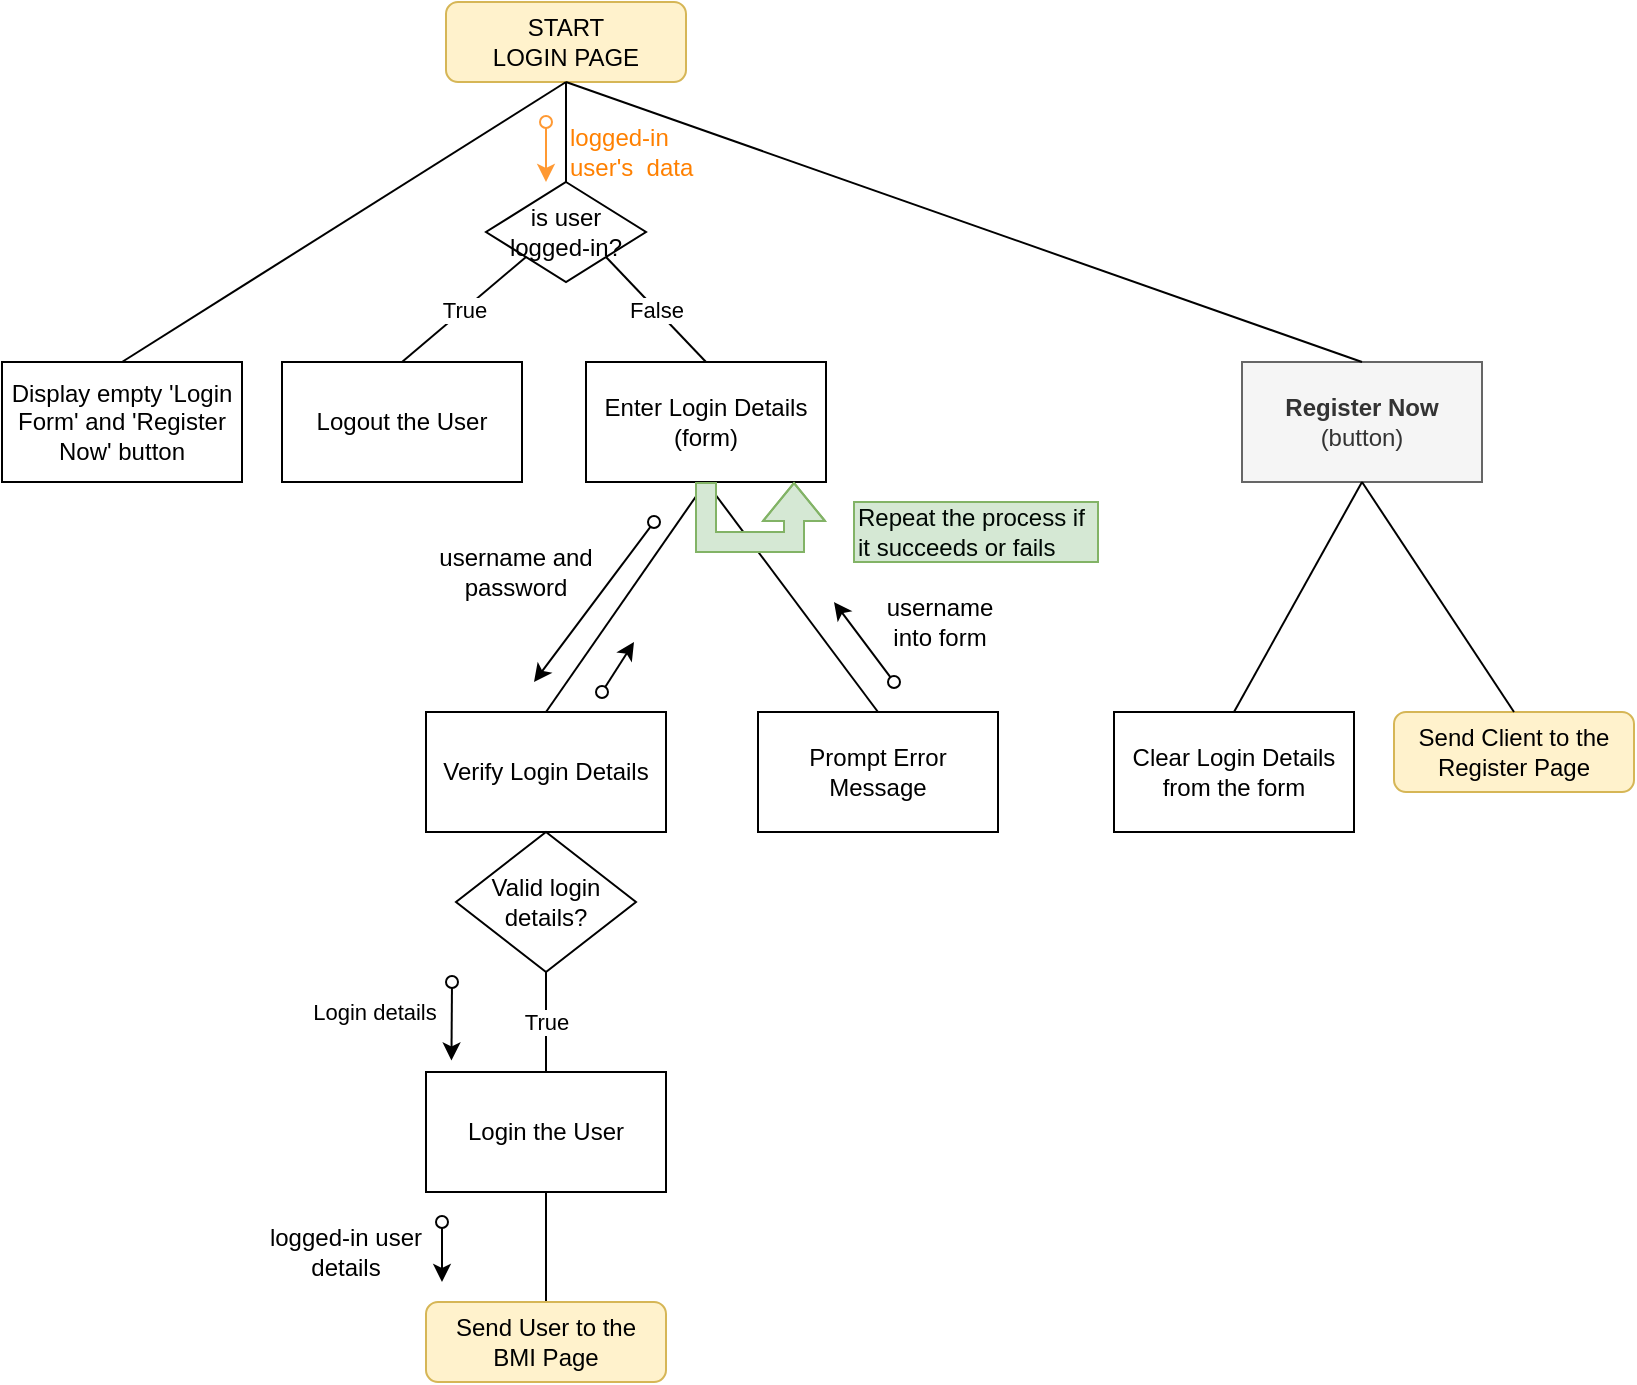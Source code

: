 <mxfile version="24.3.1" type="device" pages="7">
  <diagram id="C5RBs43oDa-KdzZeNtuy" name="Login">
    <mxGraphModel dx="1231" dy="722" grid="1" gridSize="10" guides="1" tooltips="1" connect="1" arrows="1" fold="1" page="1" pageScale="1" pageWidth="827" pageHeight="1169" math="0" shadow="0">
      <root>
        <mxCell id="WIyWlLk6GJQsqaUBKTNV-0" />
        <mxCell id="WIyWlLk6GJQsqaUBKTNV-1" parent="WIyWlLk6GJQsqaUBKTNV-0" />
        <mxCell id="UwViU5AFvvP_xfR16SyT-0" value="Enter Login Details (form)" style="rounded=0;whiteSpace=wrap;html=1;" parent="WIyWlLk6GJQsqaUBKTNV-1" vertex="1">
          <mxGeometry x="292" y="190" width="120" height="60" as="geometry" />
        </mxCell>
        <mxCell id="ms4R4Y3lZ6ay6hnXyGl0-0" value="Verify Login Details" style="rounded=0;whiteSpace=wrap;html=1;" parent="WIyWlLk6GJQsqaUBKTNV-1" vertex="1">
          <mxGeometry x="212" y="365" width="120" height="60" as="geometry" />
        </mxCell>
        <mxCell id="ms4R4Y3lZ6ay6hnXyGl0-2" value="Valid login details?" style="rhombus;whiteSpace=wrap;html=1;" parent="WIyWlLk6GJQsqaUBKTNV-1" vertex="1">
          <mxGeometry x="227" y="425" width="90" height="70" as="geometry" />
        </mxCell>
        <mxCell id="ms4R4Y3lZ6ay6hnXyGl0-5" value="Prompt Error Message" style="rounded=0;whiteSpace=wrap;html=1;" parent="WIyWlLk6GJQsqaUBKTNV-1" vertex="1">
          <mxGeometry x="378" y="365" width="120" height="60" as="geometry" />
        </mxCell>
        <mxCell id="ms4R4Y3lZ6ay6hnXyGl0-7" value="Login the User" style="rounded=0;whiteSpace=wrap;html=1;" parent="WIyWlLk6GJQsqaUBKTNV-1" vertex="1">
          <mxGeometry x="212" y="545" width="120" height="60" as="geometry" />
        </mxCell>
        <mxCell id="ms4R4Y3lZ6ay6hnXyGl0-15" value="" style="endArrow=classic;html=1;rounded=0;startArrow=oval;startFill=0;" parent="WIyWlLk6GJQsqaUBKTNV-1" edge="1">
          <mxGeometry width="50" height="50" relative="1" as="geometry">
            <mxPoint x="326" y="270" as="sourcePoint" />
            <mxPoint x="266" y="350" as="targetPoint" />
          </mxGeometry>
        </mxCell>
        <mxCell id="ms4R4Y3lZ6ay6hnXyGl0-27" value="" style="endArrow=none;html=1;rounded=0;exitX=0.5;exitY=1;exitDx=0;exitDy=0;entryX=0.5;entryY=0;entryDx=0;entryDy=0;endFill=0;" parent="WIyWlLk6GJQsqaUBKTNV-1" source="ms4R4Y3lZ6ay6hnXyGl0-2" target="ms4R4Y3lZ6ay6hnXyGl0-7" edge="1">
          <mxGeometry relative="1" as="geometry">
            <mxPoint x="68" y="475" as="sourcePoint" />
            <mxPoint x="189" y="415" as="targetPoint" />
          </mxGeometry>
        </mxCell>
        <mxCell id="ms4R4Y3lZ6ay6hnXyGl0-28" value="True" style="edgeLabel;resizable=0;html=1;;align=center;verticalAlign=middle;" parent="ms4R4Y3lZ6ay6hnXyGl0-27" connectable="0" vertex="1">
          <mxGeometry relative="1" as="geometry" />
        </mxCell>
        <mxCell id="ms4R4Y3lZ6ay6hnXyGl0-34" value="&lt;b&gt;Register Now&lt;/b&gt;&lt;br&gt;(button)" style="rounded=0;whiteSpace=wrap;html=1;fillColor=#f5f5f5;fontColor=#333333;strokeColor=#666666;" parent="WIyWlLk6GJQsqaUBKTNV-1" vertex="1">
          <mxGeometry x="620" y="190" width="120" height="60" as="geometry" />
        </mxCell>
        <mxCell id="ms4R4Y3lZ6ay6hnXyGl0-37" value="START&lt;br&gt;LOGIN PAGE" style="rounded=1;whiteSpace=wrap;html=1;fillColor=#fff2cc;strokeColor=#d6b656;" parent="WIyWlLk6GJQsqaUBKTNV-1" vertex="1">
          <mxGeometry x="222" y="10" width="120" height="40" as="geometry" />
        </mxCell>
        <mxCell id="ms4R4Y3lZ6ay6hnXyGl0-45" value="" style="endArrow=classic;html=1;rounded=0;startArrow=oval;startFill=0;" parent="WIyWlLk6GJQsqaUBKTNV-1" edge="1">
          <mxGeometry width="50" height="50" relative="1" as="geometry">
            <mxPoint x="300" y="355" as="sourcePoint" />
            <mxPoint x="316" y="330" as="targetPoint" />
          </mxGeometry>
        </mxCell>
        <mxCell id="ms4R4Y3lZ6ay6hnXyGl0-47" value="is user logged-in?" style="rhombus;whiteSpace=wrap;html=1;" parent="WIyWlLk6GJQsqaUBKTNV-1" vertex="1">
          <mxGeometry x="242" y="100" width="80" height="50" as="geometry" />
        </mxCell>
        <mxCell id="ms4R4Y3lZ6ay6hnXyGl0-48" value="" style="endArrow=none;html=1;rounded=0;exitX=1;exitY=1;exitDx=0;exitDy=0;entryX=0.5;entryY=0;entryDx=0;entryDy=0;endFill=0;" parent="WIyWlLk6GJQsqaUBKTNV-1" source="ms4R4Y3lZ6ay6hnXyGl0-47" target="UwViU5AFvvP_xfR16SyT-0" edge="1">
          <mxGeometry relative="1" as="geometry">
            <mxPoint x="418" y="200" as="sourcePoint" />
            <mxPoint x="359" y="165" as="targetPoint" />
          </mxGeometry>
        </mxCell>
        <mxCell id="ms4R4Y3lZ6ay6hnXyGl0-49" value="False" style="edgeLabel;resizable=0;html=1;;align=center;verticalAlign=middle;" parent="ms4R4Y3lZ6ay6hnXyGl0-48" connectable="0" vertex="1">
          <mxGeometry relative="1" as="geometry" />
        </mxCell>
        <mxCell id="ms4R4Y3lZ6ay6hnXyGl0-56" value="" style="endArrow=none;html=1;rounded=0;exitX=0;exitY=1;exitDx=0;exitDy=0;endFill=0;entryX=0.5;entryY=0;entryDx=0;entryDy=0;" parent="WIyWlLk6GJQsqaUBKTNV-1" source="ms4R4Y3lZ6ay6hnXyGl0-47" target="ARbknzpLj9__YMWOGaoL-0" edge="1">
          <mxGeometry relative="1" as="geometry">
            <mxPoint x="222" y="175" as="sourcePoint" />
            <mxPoint x="60" y="160" as="targetPoint" />
          </mxGeometry>
        </mxCell>
        <mxCell id="ms4R4Y3lZ6ay6hnXyGl0-57" value="True" style="edgeLabel;resizable=0;html=1;;align=center;verticalAlign=middle;" parent="ms4R4Y3lZ6ay6hnXyGl0-56" connectable="0" vertex="1">
          <mxGeometry relative="1" as="geometry" />
        </mxCell>
        <mxCell id="ms4R4Y3lZ6ay6hnXyGl0-63" value="" style="endArrow=none;html=1;rounded=0;exitX=0.5;exitY=1;exitDx=0;exitDy=0;entryX=0.5;entryY=0;entryDx=0;entryDy=0;endFill=0;" parent="WIyWlLk6GJQsqaUBKTNV-1" source="ms4R4Y3lZ6ay6hnXyGl0-7" target="ms4R4Y3lZ6ay6hnXyGl0-95" edge="1">
          <mxGeometry relative="1" as="geometry">
            <mxPoint x="239.875" y="657.5" as="sourcePoint" />
            <mxPoint x="184" y="780" as="targetPoint" />
          </mxGeometry>
        </mxCell>
        <mxCell id="ms4R4Y3lZ6ay6hnXyGl0-76" value="" style="endArrow=classic;html=1;rounded=0;startArrow=oval;startFill=0;" parent="WIyWlLk6GJQsqaUBKTNV-1" edge="1">
          <mxGeometry width="50" height="50" relative="1" as="geometry">
            <mxPoint x="220" y="620" as="sourcePoint" />
            <mxPoint x="220" y="650" as="targetPoint" />
          </mxGeometry>
        </mxCell>
        <mxCell id="ms4R4Y3lZ6ay6hnXyGl0-77" value="logged-in user details" style="text;html=1;align=center;verticalAlign=middle;whiteSpace=wrap;rounded=0;" parent="WIyWlLk6GJQsqaUBKTNV-1" vertex="1">
          <mxGeometry x="132" y="620" width="80" height="30" as="geometry" />
        </mxCell>
        <mxCell id="ms4R4Y3lZ6ay6hnXyGl0-78" value="" style="endArrow=none;html=1;rounded=0;exitX=0.5;exitY=0;exitDx=0;exitDy=0;entryX=0.5;entryY=1;entryDx=0;entryDy=0;endFill=0;" parent="WIyWlLk6GJQsqaUBKTNV-1" source="ms4R4Y3lZ6ay6hnXyGl0-5" target="UwViU5AFvvP_xfR16SyT-0" edge="1">
          <mxGeometry width="50" height="50" relative="1" as="geometry">
            <mxPoint x="369" y="235" as="sourcePoint" />
            <mxPoint x="272" y="255" as="targetPoint" />
          </mxGeometry>
        </mxCell>
        <mxCell id="ms4R4Y3lZ6ay6hnXyGl0-79" value="username into form" style="text;html=1;align=center;verticalAlign=middle;whiteSpace=wrap;rounded=0;" parent="WIyWlLk6GJQsqaUBKTNV-1" vertex="1">
          <mxGeometry x="436" y="310" width="66" height="20" as="geometry" />
        </mxCell>
        <mxCell id="ms4R4Y3lZ6ay6hnXyGl0-81" value="" style="endArrow=classic;html=1;rounded=0;startArrow=oval;startFill=0;" parent="WIyWlLk6GJQsqaUBKTNV-1" edge="1">
          <mxGeometry width="50" height="50" relative="1" as="geometry">
            <mxPoint x="446" y="350" as="sourcePoint" />
            <mxPoint x="416" y="310" as="targetPoint" />
          </mxGeometry>
        </mxCell>
        <mxCell id="ms4R4Y3lZ6ay6hnXyGl0-95" value="Send User to the&lt;br&gt;BMI Page" style="rounded=1;whiteSpace=wrap;html=1;fillColor=#fff2cc;strokeColor=#d6b656;" parent="WIyWlLk6GJQsqaUBKTNV-1" vertex="1">
          <mxGeometry x="212" y="660" width="120" height="40" as="geometry" />
        </mxCell>
        <mxCell id="ms4R4Y3lZ6ay6hnXyGl0-98" value="Send Client to the &lt;br&gt;Register Page" style="rounded=1;whiteSpace=wrap;html=1;fillColor=#fff2cc;strokeColor=#d6b656;" parent="WIyWlLk6GJQsqaUBKTNV-1" vertex="1">
          <mxGeometry x="696" y="365" width="120" height="40" as="geometry" />
        </mxCell>
        <mxCell id="ARbknzpLj9__YMWOGaoL-0" value="Logout the User" style="rounded=0;whiteSpace=wrap;html=1;" parent="WIyWlLk6GJQsqaUBKTNV-1" vertex="1">
          <mxGeometry x="140" y="190" width="120" height="60" as="geometry" />
        </mxCell>
        <mxCell id="ARbknzpLj9__YMWOGaoL-1" value="" style="endArrow=none;html=1;rounded=0;entryX=0.5;entryY=1;entryDx=0;entryDy=0;exitX=0.5;exitY=0;exitDx=0;exitDy=0;" parent="WIyWlLk6GJQsqaUBKTNV-1" source="ms4R4Y3lZ6ay6hnXyGl0-34" target="ms4R4Y3lZ6ay6hnXyGl0-37" edge="1">
          <mxGeometry width="50" height="50" relative="1" as="geometry">
            <mxPoint x="430" y="230" as="sourcePoint" />
            <mxPoint x="480" y="180" as="targetPoint" />
          </mxGeometry>
        </mxCell>
        <mxCell id="ARbknzpLj9__YMWOGaoL-2" value="" style="endArrow=none;html=1;rounded=0;entryX=0.5;entryY=1;entryDx=0;entryDy=0;exitX=0.5;exitY=0;exitDx=0;exitDy=0;" parent="WIyWlLk6GJQsqaUBKTNV-1" source="ms4R4Y3lZ6ay6hnXyGl0-47" target="ms4R4Y3lZ6ay6hnXyGl0-37" edge="1">
          <mxGeometry width="50" height="50" relative="1" as="geometry">
            <mxPoint x="130" y="270" as="sourcePoint" />
            <mxPoint x="180" y="220" as="targetPoint" />
          </mxGeometry>
        </mxCell>
        <mxCell id="ARbknzpLj9__YMWOGaoL-3" value="" style="endArrow=none;html=1;rounded=0;exitX=0.5;exitY=0;exitDx=0;exitDy=0;entryX=0.5;entryY=1;entryDx=0;entryDy=0;endFill=0;" parent="WIyWlLk6GJQsqaUBKTNV-1" source="ms4R4Y3lZ6ay6hnXyGl0-0" target="UwViU5AFvvP_xfR16SyT-0" edge="1">
          <mxGeometry width="50" height="50" relative="1" as="geometry">
            <mxPoint x="388" y="325" as="sourcePoint" />
            <mxPoint x="272" y="255" as="targetPoint" />
          </mxGeometry>
        </mxCell>
        <mxCell id="ARbknzpLj9__YMWOGaoL-5" value="username and password" style="text;html=1;align=center;verticalAlign=middle;whiteSpace=wrap;rounded=0;" parent="WIyWlLk6GJQsqaUBKTNV-1" vertex="1">
          <mxGeometry x="212" y="280" width="90" height="30" as="geometry" />
        </mxCell>
        <mxCell id="ARbknzpLj9__YMWOGaoL-6" style="edgeStyle=orthogonalEdgeStyle;rounded=0;orthogonalLoop=1;jettySize=auto;html=1;curved=1;shape=flexArrow;fillColor=#d5e8d4;strokeColor=#82b366;" parent="WIyWlLk6GJQsqaUBKTNV-1" source="UwViU5AFvvP_xfR16SyT-0" edge="1">
          <mxGeometry relative="1" as="geometry">
            <mxPoint x="396" y="250" as="targetPoint" />
            <Array as="points">
              <mxPoint x="352" y="280" />
              <mxPoint x="396" y="280" />
            </Array>
          </mxGeometry>
        </mxCell>
        <mxCell id="UEc--jnxmig90hjMF3MT-1" value="Clear Login Details&lt;br&gt;from the form" style="rounded=0;whiteSpace=wrap;html=1;" parent="WIyWlLk6GJQsqaUBKTNV-1" vertex="1">
          <mxGeometry x="556" y="365" width="120" height="60" as="geometry" />
        </mxCell>
        <mxCell id="UEc--jnxmig90hjMF3MT-2" value="" style="endArrow=none;html=1;rounded=0;entryX=0.5;entryY=1;entryDx=0;entryDy=0;exitX=0.5;exitY=0;exitDx=0;exitDy=0;" parent="WIyWlLk6GJQsqaUBKTNV-1" source="UEc--jnxmig90hjMF3MT-1" target="ms4R4Y3lZ6ay6hnXyGl0-34" edge="1">
          <mxGeometry width="50" height="50" relative="1" as="geometry">
            <mxPoint x="636" y="350" as="sourcePoint" />
            <mxPoint x="686" y="300" as="targetPoint" />
          </mxGeometry>
        </mxCell>
        <mxCell id="UEc--jnxmig90hjMF3MT-3" value="" style="endArrow=none;html=1;rounded=0;entryX=0.5;entryY=1;entryDx=0;entryDy=0;exitX=0.5;exitY=0;exitDx=0;exitDy=0;" parent="WIyWlLk6GJQsqaUBKTNV-1" source="ms4R4Y3lZ6ay6hnXyGl0-98" target="ms4R4Y3lZ6ay6hnXyGl0-34" edge="1">
          <mxGeometry width="50" height="50" relative="1" as="geometry">
            <mxPoint x="716" y="340" as="sourcePoint" />
            <mxPoint x="766" y="290" as="targetPoint" />
          </mxGeometry>
        </mxCell>
        <mxCell id="-L4oNTGoJfZL_6agbVrT-0" value="" style="endArrow=classic;html=1;rounded=0;startArrow=oval;startFill=0;entryX=0.106;entryY=-0.096;entryDx=0;entryDy=0;entryPerimeter=0;" parent="WIyWlLk6GJQsqaUBKTNV-1" target="ms4R4Y3lZ6ay6hnXyGl0-7" edge="1">
          <mxGeometry width="50" height="50" relative="1" as="geometry">
            <mxPoint x="225" y="500" as="sourcePoint" />
            <mxPoint x="242" y="490" as="targetPoint" />
          </mxGeometry>
        </mxCell>
        <mxCell id="-L4oNTGoJfZL_6agbVrT-1" value="Login details" style="edgeLabel;html=1;align=center;verticalAlign=middle;resizable=0;points=[];" parent="-L4oNTGoJfZL_6agbVrT-0" vertex="1" connectable="0">
          <mxGeometry x="-0.233" relative="1" as="geometry">
            <mxPoint x="-39" as="offset" />
          </mxGeometry>
        </mxCell>
        <mxCell id="huSbAax5g3NluXt3w9fW-0" value="Display empty&lt;span style=&quot;background-color: initial;&quot;&gt;&amp;nbsp;&#39;Login Form&#39; and &#39;Register Now&#39; button&lt;/span&gt;" style="rounded=0;whiteSpace=wrap;html=1;" parent="WIyWlLk6GJQsqaUBKTNV-1" vertex="1">
          <mxGeometry y="190" width="120" height="60" as="geometry" />
        </mxCell>
        <mxCell id="huSbAax5g3NluXt3w9fW-1" value="" style="endArrow=none;html=1;rounded=0;entryX=0.5;entryY=1;entryDx=0;entryDy=0;exitX=0.5;exitY=0;exitDx=0;exitDy=0;" parent="WIyWlLk6GJQsqaUBKTNV-1" source="huSbAax5g3NluXt3w9fW-0" target="ms4R4Y3lZ6ay6hnXyGl0-37" edge="1">
          <mxGeometry width="50" height="50" relative="1" as="geometry">
            <mxPoint x="136" y="170" as="sourcePoint" />
            <mxPoint x="186" y="120" as="targetPoint" />
          </mxGeometry>
        </mxCell>
        <mxCell id="zCgbfN5JINSD3fVbRuYq-0" value="&amp;nbsp; &amp;nbsp;logged-in&amp;nbsp; &amp;nbsp; &amp;nbsp; &amp;nbsp; &amp;nbsp;user&#39;s&amp;nbsp; data" style="text;html=1;align=left;verticalAlign=middle;whiteSpace=wrap;rounded=0;fontColor=#FF8000;" parent="WIyWlLk6GJQsqaUBKTNV-1" vertex="1">
          <mxGeometry x="272" y="70" width="84" height="30" as="geometry" />
        </mxCell>
        <mxCell id="zCgbfN5JINSD3fVbRuYq-1" value="" style="endArrow=classic;html=1;rounded=0;exitX=0;exitY=0;exitDx=0;exitDy=0;startArrow=oval;startFill=0;entryX=0;entryY=1;entryDx=0;entryDy=0;strokeColor=#FF9933;" parent="WIyWlLk6GJQsqaUBKTNV-1" source="zCgbfN5JINSD3fVbRuYq-0" target="zCgbfN5JINSD3fVbRuYq-0" edge="1">
          <mxGeometry width="50" height="50" relative="1" as="geometry">
            <mxPoint x="-275.5" y="310" as="sourcePoint" />
            <mxPoint x="-235.5" y="310" as="targetPoint" />
          </mxGeometry>
        </mxCell>
        <mxCell id="YSQ2fiEPKMSI7X1-sNXV-0" value="&lt;font color=&quot;#000804&quot;&gt;Repeat the process if it succeeds or fails&lt;/font&gt;" style="text;html=1;align=left;verticalAlign=middle;whiteSpace=wrap;rounded=0;fillColor=#d5e8d4;strokeColor=#82b366;" parent="WIyWlLk6GJQsqaUBKTNV-1" vertex="1">
          <mxGeometry x="426" y="260" width="122" height="30" as="geometry" />
        </mxCell>
      </root>
    </mxGraphModel>
  </diagram>
  <diagram id="Lw2EO_F2FUyvxXPNue8Z" name="Register">
    <mxGraphModel dx="2058" dy="722" grid="1" gridSize="10" guides="1" tooltips="1" connect="1" arrows="1" fold="1" page="1" pageScale="1" pageWidth="827" pageHeight="1169" math="0" shadow="0">
      <root>
        <mxCell id="0" />
        <mxCell id="1" parent="0" />
        <mxCell id="uc-JHay-vSfuO_KLdFJI-1" value="START&lt;br&gt;REGISTER PAGE" style="rounded=1;whiteSpace=wrap;html=1;fillColor=#fff2cc;strokeColor=#d6b656;" parent="1" vertex="1">
          <mxGeometry x="-348.5" y="10" width="120" height="40" as="geometry" />
        </mxCell>
        <mxCell id="GOAWdiwIuD6CrKXkNifD-1" value="Enter Register Details (form)" style="rounded=0;whiteSpace=wrap;html=1;" parent="1" vertex="1">
          <mxGeometry x="-348.5" y="100" width="120" height="60" as="geometry" />
        </mxCell>
        <mxCell id="PRQFn-qCum0N77XsG8v0-1" value="Check if user already exists" style="rounded=0;whiteSpace=wrap;html=1;" parent="1" vertex="1">
          <mxGeometry x="-584" y="245" width="120" height="60" as="geometry" />
        </mxCell>
        <mxCell id="PRQFn-qCum0N77XsG8v0-3" value="Register/save the new user" style="rounded=0;whiteSpace=wrap;html=1;" parent="1" vertex="1">
          <mxGeometry x="-436.5" y="245" width="120" height="60" as="geometry" />
        </mxCell>
        <mxCell id="PRQFn-qCum0N77XsG8v0-4" value="Verify Register Details" style="rounded=0;whiteSpace=wrap;html=1;" parent="1" vertex="1">
          <mxGeometry x="-736.5" y="245" width="120" height="60" as="geometry" />
        </mxCell>
        <mxCell id="PRQFn-qCum0N77XsG8v0-14" value="" style="endArrow=none;html=1;rounded=0;entryX=0.5;entryY=1;entryDx=0;entryDy=0;exitX=0.5;exitY=0;exitDx=0;exitDy=0;" parent="1" source="PRQFn-qCum0N77XsG8v0-4" target="GOAWdiwIuD6CrKXkNifD-1" edge="1">
          <mxGeometry width="50" height="50" relative="1" as="geometry">
            <mxPoint x="-555.5" y="360" as="sourcePoint" />
            <mxPoint x="-505.5" y="310" as="targetPoint" />
          </mxGeometry>
        </mxCell>
        <mxCell id="PRQFn-qCum0N77XsG8v0-15" value="" style="endArrow=none;html=1;rounded=0;entryX=0.5;entryY=1;entryDx=0;entryDy=0;exitX=0.5;exitY=0;exitDx=0;exitDy=0;" parent="1" source="PRQFn-qCum0N77XsG8v0-1" target="GOAWdiwIuD6CrKXkNifD-1" edge="1">
          <mxGeometry width="50" height="50" relative="1" as="geometry">
            <mxPoint x="-666.5" y="230" as="sourcePoint" />
            <mxPoint x="-441.5" y="180" as="targetPoint" />
          </mxGeometry>
        </mxCell>
        <mxCell id="PRQFn-qCum0N77XsG8v0-16" value="" style="endArrow=none;html=1;rounded=0;exitX=0.5;exitY=0;exitDx=0;exitDy=0;entryX=0.5;entryY=1;entryDx=0;entryDy=0;" parent="1" source="PRQFn-qCum0N77XsG8v0-3" target="GOAWdiwIuD6CrKXkNifD-1" edge="1">
          <mxGeometry width="50" height="50" relative="1" as="geometry">
            <mxPoint x="-514.5" y="230" as="sourcePoint" />
            <mxPoint x="-455.5" y="170" as="targetPoint" />
          </mxGeometry>
        </mxCell>
        <mxCell id="PRQFn-qCum0N77XsG8v0-18" value="" style="endArrow=classic;html=1;rounded=0;startArrow=oval;startFill=0;exitX=1;exitY=0.5;exitDx=0;exitDy=0;entryX=0.5;entryY=1;entryDx=0;entryDy=0;" parent="1" source="PRQFn-qCum0N77XsG8v0-23" target="PRQFn-qCum0N77XsG8v0-23" edge="1">
          <mxGeometry width="50" height="50" relative="1" as="geometry">
            <mxPoint x="-535.5" y="170" as="sourcePoint" />
            <mxPoint x="-565.5" y="180" as="targetPoint" />
          </mxGeometry>
        </mxCell>
        <mxCell id="PRQFn-qCum0N77XsG8v0-23" value="username&lt;div&gt;&lt;br&gt;&lt;/div&gt;" style="text;html=1;align=center;verticalAlign=middle;whiteSpace=wrap;rounded=0;" parent="1" vertex="1">
          <mxGeometry x="-448.5" y="140" width="60" height="30" as="geometry" />
        </mxCell>
        <mxCell id="PRQFn-qCum0N77XsG8v0-24" value="user already exists?" style="rhombus;whiteSpace=wrap;html=1;" parent="1" vertex="1">
          <mxGeometry x="-564" y="305" width="80" height="50" as="geometry" />
        </mxCell>
        <mxCell id="PRQFn-qCum0N77XsG8v0-25" value="Stop &amp;amp; Prompt Error Message" style="rounded=0;whiteSpace=wrap;html=1;" parent="1" vertex="1">
          <mxGeometry x="-740" y="390" width="120" height="60" as="geometry" />
        </mxCell>
        <mxCell id="PRQFn-qCum0N77XsG8v0-30" value="" style="endArrow=classic;html=1;rounded=0;startArrow=oval;startFill=0;entryX=0;entryY=1;entryDx=0;entryDy=0;exitX=0;exitY=0.25;exitDx=0;exitDy=0;" parent="1" source="PRQFn-qCum0N77XsG8v0-31" target="PRQFn-qCum0N77XsG8v0-31" edge="1">
          <mxGeometry width="50" height="50" relative="1" as="geometry">
            <mxPoint x="-576.5" y="230" as="sourcePoint" />
            <mxPoint x="-524" y="209.66" as="targetPoint" />
          </mxGeometry>
        </mxCell>
        <mxCell id="PRQFn-qCum0N77XsG8v0-31" value="&amp;nbsp;username" style="text;html=1;align=center;verticalAlign=middle;whiteSpace=wrap;rounded=0;" parent="1" vertex="1">
          <mxGeometry x="-571.5" y="215" width="60" height="30" as="geometry" />
        </mxCell>
        <mxCell id="K_a-KzxAAPRJGQDVA87g-4" value="" style="endArrow=classic;html=1;rounded=0;startArrow=oval;startFill=0;exitX=1;exitY=0.5;exitDx=0;exitDy=0;entryX=0.5;entryY=1;entryDx=0;entryDy=0;" parent="1" source="K_a-KzxAAPRJGQDVA87g-5" target="K_a-KzxAAPRJGQDVA87g-5" edge="1">
          <mxGeometry width="50" height="50" relative="1" as="geometry">
            <mxPoint x="-656.5" y="155" as="sourcePoint" />
            <mxPoint x="-686.5" y="165" as="targetPoint" />
          </mxGeometry>
        </mxCell>
        <mxCell id="K_a-KzxAAPRJGQDVA87g-5" value="&lt;div&gt;password&lt;/div&gt;&lt;div&gt;&lt;br&gt;&lt;/div&gt;" style="text;html=1;align=center;verticalAlign=middle;whiteSpace=wrap;rounded=0;" parent="1" vertex="1">
          <mxGeometry x="-511.5" y="160" width="60" height="30" as="geometry" />
        </mxCell>
        <mxCell id="K_a-KzxAAPRJGQDVA87g-6" value="" style="endArrow=classic;html=1;rounded=0;startArrow=oval;startFill=0;exitX=1;exitY=0.5;exitDx=0;exitDy=0;entryX=0.5;entryY=1;entryDx=0;entryDy=0;" parent="1" source="K_a-KzxAAPRJGQDVA87g-7" target="K_a-KzxAAPRJGQDVA87g-7" edge="1">
          <mxGeometry width="50" height="50" relative="1" as="geometry">
            <mxPoint x="-725.5" y="190" as="sourcePoint" />
            <mxPoint x="-755.5" y="200" as="targetPoint" />
          </mxGeometry>
        </mxCell>
        <mxCell id="K_a-KzxAAPRJGQDVA87g-7" value="&lt;div&gt;confirm password&lt;/div&gt;&lt;div&gt;&lt;br&gt;&lt;/div&gt;" style="text;html=1;align=center;verticalAlign=middle;whiteSpace=wrap;rounded=0;" parent="1" vertex="1">
          <mxGeometry x="-636.5" y="160" width="113" height="50" as="geometry" />
        </mxCell>
        <mxCell id="K_a-KzxAAPRJGQDVA87g-9" value="" style="endArrow=classic;html=1;rounded=0;startArrow=oval;startFill=0;entryX=0;entryY=1;entryDx=0;entryDy=0;exitX=0;exitY=0.25;exitDx=0;exitDy=0;" parent="1" source="K_a-KzxAAPRJGQDVA87g-10" target="K_a-KzxAAPRJGQDVA87g-10" edge="1">
          <mxGeometry width="50" height="50" relative="1" as="geometry">
            <mxPoint x="-430.5" y="230" as="sourcePoint" />
            <mxPoint x="-378" y="209.66" as="targetPoint" />
          </mxGeometry>
        </mxCell>
        <mxCell id="K_a-KzxAAPRJGQDVA87g-10" value="&amp;nbsp;username" style="text;html=1;align=center;verticalAlign=middle;whiteSpace=wrap;rounded=0;" parent="1" vertex="1">
          <mxGeometry x="-425.5" y="215" width="60" height="30" as="geometry" />
        </mxCell>
        <mxCell id="K_a-KzxAAPRJGQDVA87g-11" value="" style="endArrow=classic;html=1;rounded=0;startArrow=oval;startFill=0;entryX=0;entryY=1;entryDx=0;entryDy=0;exitX=0;exitY=0.25;exitDx=0;exitDy=0;" parent="1" source="K_a-KzxAAPRJGQDVA87g-12" target="K_a-KzxAAPRJGQDVA87g-12" edge="1">
          <mxGeometry width="50" height="50" relative="1" as="geometry">
            <mxPoint x="-430.5" y="200" as="sourcePoint" />
            <mxPoint x="-378" y="179.66" as="targetPoint" />
          </mxGeometry>
        </mxCell>
        <mxCell id="K_a-KzxAAPRJGQDVA87g-12" value="password" style="text;html=1;align=center;verticalAlign=middle;whiteSpace=wrap;rounded=0;" parent="1" vertex="1">
          <mxGeometry x="-355.5" y="215" width="60" height="30" as="geometry" />
        </mxCell>
        <mxCell id="K_a-KzxAAPRJGQDVA87g-13" value="" style="endArrow=classic;html=1;rounded=0;startArrow=oval;startFill=0;entryX=0;entryY=1;entryDx=0;entryDy=0;exitX=0;exitY=0.25;exitDx=0;exitDy=0;strokeColor=#FF9933;" parent="1" source="K_a-KzxAAPRJGQDVA87g-14" target="K_a-KzxAAPRJGQDVA87g-14" edge="1">
          <mxGeometry width="50" height="50" relative="1" as="geometry">
            <mxPoint x="-546.5" y="260" as="sourcePoint" />
            <mxPoint x="-494" y="239.66" as="targetPoint" />
          </mxGeometry>
        </mxCell>
        <mxCell id="K_a-KzxAAPRJGQDVA87g-14" value="&amp;nbsp; registered&amp;nbsp; &amp;nbsp; users data" style="text;html=1;align=left;verticalAlign=middle;whiteSpace=wrap;rounded=0;fontColor=#FF8000;" parent="1" vertex="1">
          <mxGeometry x="-505.5" y="215" width="70" height="30" as="geometry" />
        </mxCell>
        <mxCell id="zDCTNvEHfpacPFsoZ6yX-1" value="&lt;b&gt;Login&lt;/b&gt;&lt;br&gt;(button)" style="rounded=0;whiteSpace=wrap;html=1;fillColor=#f5f5f5;strokeColor=#666666;fontColor=#333333;" parent="1" vertex="1">
          <mxGeometry x="88.5" y="110" width="120" height="60" as="geometry" />
        </mxCell>
        <mxCell id="cjzQ5QAy5JJ5KSIwuZOv-1" value="" style="endArrow=none;html=1;rounded=0;entryX=0.5;entryY=1;entryDx=0;entryDy=0;exitX=0.5;exitY=0;exitDx=0;exitDy=0;" parent="1" source="GOAWdiwIuD6CrKXkNifD-1" target="uc-JHay-vSfuO_KLdFJI-1" edge="1">
          <mxGeometry width="50" height="50" relative="1" as="geometry">
            <mxPoint x="-585.5" y="140" as="sourcePoint" />
            <mxPoint x="-535.5" y="90" as="targetPoint" />
          </mxGeometry>
        </mxCell>
        <mxCell id="cjzQ5QAy5JJ5KSIwuZOv-2" value="" style="endArrow=none;html=1;rounded=0;entryX=0.5;entryY=1;entryDx=0;entryDy=0;exitX=0.5;exitY=0;exitDx=0;exitDy=0;" parent="1" source="zDCTNvEHfpacPFsoZ6yX-1" target="uc-JHay-vSfuO_KLdFJI-1" edge="1">
          <mxGeometry width="50" height="50" relative="1" as="geometry">
            <mxPoint x="-441.5" y="120" as="sourcePoint" />
            <mxPoint x="-441.5" y="60" as="targetPoint" />
          </mxGeometry>
        </mxCell>
        <mxCell id="cjzQ5QAy5JJ5KSIwuZOv-6" value="details failed verification?" style="rhombus;whiteSpace=wrap;html=1;" parent="1" vertex="1">
          <mxGeometry x="-716.5" y="305" width="80" height="50" as="geometry" />
        </mxCell>
        <mxCell id="glZvA4ykr3_L1f8ZXuf_-4" value="Send Client to the &lt;br&gt;Login Page" style="rounded=1;whiteSpace=wrap;html=1;fillColor=#fff2cc;strokeColor=#d6b656;" parent="1" vertex="1">
          <mxGeometry x="88.5" y="245" width="120" height="40" as="geometry" />
        </mxCell>
        <mxCell id="l9sEKmRBlWC6_i4B4CyU-3" value="" style="endArrow=none;html=1;rounded=0;exitX=1;exitY=0.5;exitDx=0;exitDy=0;entryX=0;entryY=0.5;entryDx=0;entryDy=0;endFill=0;" parent="1" source="cjzQ5QAy5JJ5KSIwuZOv-6" target="PRQFn-qCum0N77XsG8v0-24" edge="1">
          <mxGeometry relative="1" as="geometry">
            <mxPoint x="-425.5" y="410" as="sourcePoint" />
            <mxPoint x="-325.5" y="410" as="targetPoint" />
          </mxGeometry>
        </mxCell>
        <mxCell id="bOpp_rBkpp96A6lEyAsh-5" value="" style="endArrow=none;html=1;rounded=0;entryX=0.5;entryY=1;entryDx=0;entryDy=0;exitX=0.5;exitY=0;exitDx=0;exitDy=0;" parent="1" source="glZvA4ykr3_L1f8ZXuf_-4" target="zDCTNvEHfpacPFsoZ6yX-1" edge="1">
          <mxGeometry width="50" height="50" relative="1" as="geometry">
            <mxPoint x="81.5" y="255" as="sourcePoint" />
            <mxPoint x="81.5" y="180" as="targetPoint" />
          </mxGeometry>
        </mxCell>
        <mxCell id="aICN6T-NkTSPgPFT7JSn-6" style="edgeStyle=orthogonalEdgeStyle;rounded=0;orthogonalLoop=1;jettySize=auto;html=1;curved=1;shape=flexArrow;entryX=0.193;entryY=1.006;entryDx=0;entryDy=0;entryPerimeter=0;fillColor=#d5e8d4;strokeColor=#82b366;" parent="1" source="GOAWdiwIuD6CrKXkNifD-1" target="GOAWdiwIuD6CrKXkNifD-1" edge="1">
          <mxGeometry relative="1" as="geometry">
            <mxPoint x="-488.5" y="170" as="targetPoint" />
            <Array as="points">
              <mxPoint x="-451.5" y="200" />
              <mxPoint x="-488.5" y="200" />
            </Array>
          </mxGeometry>
        </mxCell>
        <mxCell id="nzzk8ZaX-1hdg6HYJ5tt-1" value="" style="endArrow=classic;html=1;rounded=0;startArrow=oval;startFill=0;" parent="1" edge="1">
          <mxGeometry width="50" height="50" relative="1" as="geometry">
            <mxPoint x="-611" y="245" as="sourcePoint" />
            <mxPoint x="-584" y="230" as="targetPoint" />
          </mxGeometry>
        </mxCell>
        <mxCell id="Go8HYxJ1x-gbRg8bj5D5-1" value="Clear invalid data from the register form" style="rounded=0;whiteSpace=wrap;html=1;" parent="1" vertex="1">
          <mxGeometry x="-584" y="390" width="120" height="60" as="geometry" />
        </mxCell>
        <mxCell id="Go8HYxJ1x-gbRg8bj5D5-2" value="" style="endArrow=none;html=1;rounded=0;exitX=0.5;exitY=0;exitDx=0;exitDy=0;" parent="1" source="PRQFn-qCum0N77XsG8v0-25" edge="1">
          <mxGeometry width="50" height="50" relative="1" as="geometry">
            <mxPoint x="-398.5" y="410" as="sourcePoint" />
            <mxPoint x="-598.5" y="340" as="targetPoint" />
          </mxGeometry>
        </mxCell>
        <mxCell id="Go8HYxJ1x-gbRg8bj5D5-3" value="" style="endArrow=none;html=1;rounded=0;exitX=0.5;exitY=0;exitDx=0;exitDy=0;" parent="1" source="Go8HYxJ1x-gbRg8bj5D5-4" edge="1">
          <mxGeometry width="50" height="50" relative="1" as="geometry">
            <mxPoint x="-438.5" y="400" as="sourcePoint" />
            <mxPoint x="-598.5" y="340" as="targetPoint" />
          </mxGeometry>
        </mxCell>
        <mxCell id="Go8HYxJ1x-gbRg8bj5D5-5" value="" style="endArrow=none;html=1;rounded=0;exitX=0.5;exitY=0;exitDx=0;exitDy=0;" parent="1" source="Go8HYxJ1x-gbRg8bj5D5-1" target="Go8HYxJ1x-gbRg8bj5D5-4" edge="1">
          <mxGeometry width="50" height="50" relative="1" as="geometry">
            <mxPoint x="-523.5" y="390" as="sourcePoint" />
            <mxPoint x="-598.5" y="340" as="targetPoint" />
          </mxGeometry>
        </mxCell>
        <mxCell id="Go8HYxJ1x-gbRg8bj5D5-4" value="True" style="ellipse;whiteSpace=wrap;html=1;aspect=fixed;" parent="1" vertex="1">
          <mxGeometry x="-614" y="320" width="30" height="30" as="geometry" />
        </mxCell>
        <mxCell id="FB-HriIKKaCTiCpjTQRa-1" value="Display empty &#39;Register Form&#39; and &#39;Login&#39; button" style="rounded=0;whiteSpace=wrap;html=1;" parent="1" vertex="1">
          <mxGeometry x="-734" y="110" width="120" height="60" as="geometry" />
        </mxCell>
        <mxCell id="FB-HriIKKaCTiCpjTQRa-2" value="" style="endArrow=none;html=1;rounded=0;entryX=0.5;entryY=1;entryDx=0;entryDy=0;exitX=0.5;exitY=0;exitDx=0;exitDy=0;" parent="1" source="FB-HriIKKaCTiCpjTQRa-1" target="uc-JHay-vSfuO_KLdFJI-1" edge="1">
          <mxGeometry width="50" height="50" relative="1" as="geometry">
            <mxPoint x="-418.5" y="50" as="sourcePoint" />
            <mxPoint x="-368.5" as="targetPoint" />
          </mxGeometry>
        </mxCell>
        <mxCell id="CTAkSm_bfB_3ZRABStPh-2" style="edgeStyle=orthogonalEdgeStyle;rounded=0;orthogonalLoop=1;jettySize=auto;html=1;endArrow=none;endFill=0;" parent="1" source="ao0t6WOzLPCzq5aacip0-1" target="CTAkSm_bfB_3ZRABStPh-1" edge="1">
          <mxGeometry relative="1" as="geometry" />
        </mxCell>
        <mxCell id="ao0t6WOzLPCzq5aacip0-1" value="Login the user" style="rounded=0;whiteSpace=wrap;html=1;" parent="1" vertex="1">
          <mxGeometry x="-138.5" y="245" width="120" height="60" as="geometry" />
        </mxCell>
        <mxCell id="ao0t6WOzLPCzq5aacip0-2" value="" style="endArrow=none;html=1;rounded=0;entryX=0.5;entryY=1;entryDx=0;entryDy=0;exitX=0.5;exitY=0;exitDx=0;exitDy=0;" parent="1" source="ao0t6WOzLPCzq5aacip0-1" target="GOAWdiwIuD6CrKXkNifD-1" edge="1">
          <mxGeometry width="50" height="50" relative="1" as="geometry">
            <mxPoint x="-138.5" y="200" as="sourcePoint" />
            <mxPoint x="-88.5" y="150" as="targetPoint" />
          </mxGeometry>
        </mxCell>
        <mxCell id="ao0t6WOzLPCzq5aacip0-3" value="" style="endArrow=classic;html=1;rounded=0;startArrow=oval;startFill=0;" parent="1" edge="1">
          <mxGeometry width="50" height="50" relative="1" as="geometry">
            <mxPoint x="-168.5" y="190" as="sourcePoint" />
            <mxPoint x="-88.5" y="230" as="targetPoint" />
          </mxGeometry>
        </mxCell>
        <mxCell id="ao0t6WOzLPCzq5aacip0-4" value="login details" style="text;html=1;align=center;verticalAlign=middle;whiteSpace=wrap;rounded=0;" parent="1" vertex="1">
          <mxGeometry x="-108.5" y="200" width="99" height="30" as="geometry" />
        </mxCell>
        <mxCell id="-_5hJ_evqrAwx7-LT7xG-1" value="&lt;span style=&quot;&quot;&gt;&lt;font color=&quot;#000503&quot;&gt;Repeat the process if you get error message / fail the validation processes&lt;/font&gt;&lt;/span&gt;" style="text;html=1;align=left;verticalAlign=middle;whiteSpace=wrap;rounded=0;fillColor=#d5e8d4;strokeColor=#82b366;" parent="1" vertex="1">
          <mxGeometry x="-218.5" y="120" width="220" height="35" as="geometry" />
        </mxCell>
        <mxCell id="CTAkSm_bfB_3ZRABStPh-1" value="Send Client to the &lt;br&gt;BMI Page" style="rounded=1;whiteSpace=wrap;html=1;fillColor=#fff2cc;strokeColor=#d6b656;" parent="1" vertex="1">
          <mxGeometry x="-138.5" y="330" width="120" height="40" as="geometry" />
        </mxCell>
      </root>
    </mxGraphModel>
  </diagram>
  <diagram id="mSJnZ3VMGgjdu57blfM0" name="BMI">
    <mxGraphModel dx="2058" dy="722" grid="1" gridSize="10" guides="1" tooltips="1" connect="1" arrows="1" fold="1" page="1" pageScale="1" pageWidth="827" pageHeight="1169" math="0" shadow="0">
      <root>
        <mxCell id="0" />
        <mxCell id="1" parent="0" />
        <mxCell id="k78P3oOLRYLFfd-OUpAi-1" value="START&lt;br&gt;BMI CALCULATOR PAGE" style="rounded=1;whiteSpace=wrap;html=1;fillColor=#fff2cc;strokeColor=#d6b656;" parent="1" vertex="1">
          <mxGeometry x="-116" y="10" width="120" height="40" as="geometry" />
        </mxCell>
        <mxCell id="QsZsx7DT2KS5Fx_XG1Cg-1" value="Enter details for the: &lt;b&gt;BMI calculator&lt;/b&gt;&lt;br&gt;(form)" style="rounded=0;whiteSpace=wrap;html=1;" parent="1" vertex="1">
          <mxGeometry x="-257.25" y="180" width="120" height="60" as="geometry" />
        </mxCell>
        <mxCell id="zpAvKeDowUv_-g34pjV8-1" value="get and update&lt;br&gt;&quot;measurement type&quot;&lt;div&gt;(form options: metric/imperial)&lt;/div&gt;" style="rounded=0;whiteSpace=wrap;html=1;" parent="1" vertex="1">
          <mxGeometry x="-439.75" y="330" width="145" height="60" as="geometry" />
        </mxCell>
        <mxCell id="zpAvKeDowUv_-g34pjV8-2" value="get&lt;br&gt;weight and height (number inputs)" style="rounded=0;whiteSpace=wrap;html=1;" parent="1" vertex="1">
          <mxGeometry x="-257.25" y="330" width="120" height="60" as="geometry" />
        </mxCell>
        <mxCell id="zpAvKeDowUv_-g34pjV8-3" value="" style="endArrow=none;html=1;rounded=0;entryX=0.5;entryY=1;entryDx=0;entryDy=0;exitX=0.5;exitY=0;exitDx=0;exitDy=0;" parent="1" source="zpAvKeDowUv_-g34pjV8-1" target="QsZsx7DT2KS5Fx_XG1Cg-1" edge="1">
          <mxGeometry width="50" height="50" relative="1" as="geometry">
            <mxPoint x="-277.25" y="320" as="sourcePoint" />
            <mxPoint x="-227.25" y="270" as="targetPoint" />
          </mxGeometry>
        </mxCell>
        <mxCell id="zpAvKeDowUv_-g34pjV8-4" value="" style="endArrow=none;html=1;rounded=0;entryX=0.5;entryY=1;entryDx=0;entryDy=0;exitX=0.5;exitY=0;exitDx=0;exitDy=0;" parent="1" source="zpAvKeDowUv_-g34pjV8-2" target="QsZsx7DT2KS5Fx_XG1Cg-1" edge="1">
          <mxGeometry width="50" height="50" relative="1" as="geometry">
            <mxPoint x="-57.25" y="300" as="sourcePoint" />
            <mxPoint x="-7.25" y="250" as="targetPoint" />
          </mxGeometry>
        </mxCell>
        <mxCell id="zpAvKeDowUv_-g34pjV8-5" value="Display &#39;BMI calculator&#39; form and &#39;Calculate&#39; button" style="rounded=0;whiteSpace=wrap;html=1;" parent="1" vertex="1">
          <mxGeometry x="-656" y="180" width="120" height="60" as="geometry" />
        </mxCell>
        <mxCell id="zpAvKeDowUv_-g34pjV8-6" value="Hide &#39;BMI result&#39;, and &#39;Continue&#39; button" style="rounded=0;whiteSpace=wrap;html=1;" parent="1" vertex="1">
          <mxGeometry x="-796" y="180" width="120" height="60" as="geometry" />
        </mxCell>
        <mxCell id="zpAvKeDowUv_-g34pjV8-7" value="" style="endArrow=none;html=1;rounded=0;entryX=0.5;entryY=1;entryDx=0;entryDy=0;exitX=0.5;exitY=0;exitDx=0;exitDy=0;" parent="1" source="QsZsx7DT2KS5Fx_XG1Cg-1" target="k78P3oOLRYLFfd-OUpAi-1" edge="1">
          <mxGeometry width="50" height="50" relative="1" as="geometry">
            <mxPoint x="-316" y="160" as="sourcePoint" />
            <mxPoint x="-266" y="110" as="targetPoint" />
          </mxGeometry>
        </mxCell>
        <mxCell id="zpAvKeDowUv_-g34pjV8-9" value="" style="endArrow=none;html=1;rounded=0;entryX=0.5;entryY=1;entryDx=0;entryDy=0;exitX=0.5;exitY=0;exitDx=0;exitDy=0;" parent="1" source="zpAvKeDowUv_-g34pjV8-6" target="k78P3oOLRYLFfd-OUpAi-1" edge="1">
          <mxGeometry width="50" height="50" relative="1" as="geometry">
            <mxPoint x="34" y="170" as="sourcePoint" />
            <mxPoint x="84" y="120" as="targetPoint" />
          </mxGeometry>
        </mxCell>
        <mxCell id="Syh_VOx5EE6Gc5RQD7V8-1" value="NOTE:&lt;br&gt;Don&#39;t forget to show appropriate measurement units for weight and height inputs" style="rounded=0;whiteSpace=wrap;html=1;fillColor=#f5f5f5;fontColor=#333333;strokeColor=#666666;" parent="1" vertex="1">
          <mxGeometry x="-656" y="240" width="120" height="90" as="geometry" />
        </mxCell>
        <mxCell id="aj0YPtufBoD80931ua7a-9" value="change measurement type to imperial" style="rounded=0;whiteSpace=wrap;html=1;" parent="1" vertex="1">
          <mxGeometry x="-556" y="555" width="120" height="60" as="geometry" />
        </mxCell>
        <mxCell id="aj0YPtufBoD80931ua7a-10" value="has user selected the metric option?" style="rhombus;whiteSpace=wrap;html=1;" parent="1" vertex="1">
          <mxGeometry x="-478.5" y="445" width="115" height="70" as="geometry" />
        </mxCell>
        <mxCell id="aj0YPtufBoD80931ua7a-11" value="change measurement type to metric" style="rounded=0;whiteSpace=wrap;html=1;" parent="1" vertex="1">
          <mxGeometry x="-406" y="555" width="120" height="60" as="geometry" />
        </mxCell>
        <mxCell id="aj0YPtufBoD80931ua7a-12" value="" style="endArrow=none;html=1;rounded=0;endFill=0;exitX=0;exitY=1;exitDx=0;exitDy=0;entryX=0.5;entryY=0;entryDx=0;entryDy=0;" parent="1" source="aj0YPtufBoD80931ua7a-10" target="aj0YPtufBoD80931ua7a-9" edge="1">
          <mxGeometry relative="1" as="geometry">
            <mxPoint x="-606" y="515" as="sourcePoint" />
            <mxPoint x="-506" y="515" as="targetPoint" />
          </mxGeometry>
        </mxCell>
        <mxCell id="aj0YPtufBoD80931ua7a-13" value="True" style="edgeLabel;resizable=0;html=1;;align=center;verticalAlign=middle;" parent="aj0YPtufBoD80931ua7a-12" connectable="0" vertex="1">
          <mxGeometry relative="1" as="geometry" />
        </mxCell>
        <mxCell id="aj0YPtufBoD80931ua7a-14" value="" style="endArrow=none;html=1;rounded=0;endFill=0;exitX=1;exitY=1;exitDx=0;exitDy=0;entryX=0.5;entryY=0;entryDx=0;entryDy=0;" parent="1" source="aj0YPtufBoD80931ua7a-10" target="aj0YPtufBoD80931ua7a-11" edge="1">
          <mxGeometry relative="1" as="geometry">
            <mxPoint x="-440" y="508" as="sourcePoint" />
            <mxPoint x="-501" y="565" as="targetPoint" />
          </mxGeometry>
        </mxCell>
        <mxCell id="aj0YPtufBoD80931ua7a-15" value="False" style="edgeLabel;resizable=0;html=1;;align=center;verticalAlign=middle;" parent="aj0YPtufBoD80931ua7a-14" connectable="0" vertex="1">
          <mxGeometry relative="1" as="geometry" />
        </mxCell>
        <mxCell id="aj0YPtufBoD80931ua7a-30" value="Calculate BMI in metric" style="rounded=0;whiteSpace=wrap;html=1;" parent="1" vertex="1">
          <mxGeometry x="250" y="475" width="120" height="60" as="geometry" />
        </mxCell>
        <mxCell id="aj0YPtufBoD80931ua7a-31" value="is measurement_type = metric?" style="rhombus;whiteSpace=wrap;html=1;" parent="1" vertex="1">
          <mxGeometry x="326" y="390" width="115" height="70" as="geometry" />
        </mxCell>
        <mxCell id="aj0YPtufBoD80931ua7a-32" value="Calculate BMI in imperial" style="rounded=0;whiteSpace=wrap;html=1;" parent="1" vertex="1">
          <mxGeometry x="400" y="475" width="120" height="60" as="geometry" />
        </mxCell>
        <mxCell id="aj0YPtufBoD80931ua7a-33" value="" style="endArrow=none;html=1;rounded=0;endFill=0;exitX=0;exitY=1;exitDx=0;exitDy=0;entryX=0.5;entryY=0;entryDx=0;entryDy=0;" parent="1" source="aj0YPtufBoD80931ua7a-31" target="aj0YPtufBoD80931ua7a-30" edge="1">
          <mxGeometry relative="1" as="geometry">
            <mxPoint x="-308" y="400" as="sourcePoint" />
            <mxPoint x="-208" y="400" as="targetPoint" />
          </mxGeometry>
        </mxCell>
        <mxCell id="aj0YPtufBoD80931ua7a-34" value="True" style="edgeLabel;resizable=0;html=1;;align=center;verticalAlign=middle;" parent="aj0YPtufBoD80931ua7a-33" connectable="0" vertex="1">
          <mxGeometry relative="1" as="geometry" />
        </mxCell>
        <mxCell id="aj0YPtufBoD80931ua7a-35" value="" style="endArrow=none;html=1;rounded=0;endFill=0;exitX=1;exitY=1;exitDx=0;exitDy=0;entryX=0.5;entryY=0;entryDx=0;entryDy=0;" parent="1" source="aj0YPtufBoD80931ua7a-31" target="aj0YPtufBoD80931ua7a-32" edge="1">
          <mxGeometry relative="1" as="geometry">
            <mxPoint x="-142" y="393" as="sourcePoint" />
            <mxPoint x="-203" y="450" as="targetPoint" />
          </mxGeometry>
        </mxCell>
        <mxCell id="aj0YPtufBoD80931ua7a-36" value="False" style="edgeLabel;resizable=0;html=1;;align=center;verticalAlign=middle;" parent="aj0YPtufBoD80931ua7a-35" connectable="0" vertex="1">
          <mxGeometry relative="1" as="geometry" />
        </mxCell>
        <mxCell id="aj0YPtufBoD80931ua7a-37" value="" style="endArrow=none;html=1;rounded=0;entryX=0.5;entryY=1;entryDx=0;entryDy=0;exitX=0.5;exitY=0;exitDx=0;exitDy=0;" parent="1" source="aj0YPtufBoD80931ua7a-10" target="zpAvKeDowUv_-g34pjV8-1" edge="1">
          <mxGeometry width="50" height="50" relative="1" as="geometry">
            <mxPoint x="-487.25" y="490" as="sourcePoint" />
            <mxPoint x="-437.25" y="440" as="targetPoint" />
          </mxGeometry>
        </mxCell>
        <mxCell id="aj0YPtufBoD80931ua7a-38" style="edgeStyle=orthogonalEdgeStyle;rounded=0;orthogonalLoop=1;jettySize=auto;html=1;entryX=0.85;entryY=1.049;entryDx=0;entryDy=0;entryPerimeter=0;curved=1;shape=flexArrow;fillColor=#d5e8d4;strokeColor=#82b366;" parent="1" source="zpAvKeDowUv_-g34pjV8-1" target="zpAvKeDowUv_-g34pjV8-1" edge="1">
          <mxGeometry relative="1" as="geometry">
            <Array as="points">
              <mxPoint x="-367.25" y="430" />
              <mxPoint x="-316.25" y="430" />
            </Array>
          </mxGeometry>
        </mxCell>
        <mxCell id="aj0YPtufBoD80931ua7a-39" value="The process is repeated when user selects an option" style="text;html=1;align=left;verticalAlign=middle;whiteSpace=wrap;rounded=0;fillColor=#d5e8d4;strokeColor=#82b366;" parent="1" vertex="1">
          <mxGeometry x="-294.75" y="410" width="174.75" height="30" as="geometry" />
        </mxCell>
        <mxCell id="aj0YPtufBoD80931ua7a-40" value="update the labels for inputs appropriately" style="rounded=0;whiteSpace=wrap;html=1;" parent="1" vertex="1">
          <mxGeometry x="-257.25" y="555" width="120" height="60" as="geometry" />
        </mxCell>
        <mxCell id="aj0YPtufBoD80931ua7a-41" value="" style="endArrow=none;html=1;rounded=0;entryX=0.5;entryY=1;entryDx=0;entryDy=0;exitX=0.5;exitY=0;exitDx=0;exitDy=0;" parent="1" source="aj0YPtufBoD80931ua7a-40" target="zpAvKeDowUv_-g34pjV8-1" edge="1">
          <mxGeometry width="50" height="50" relative="1" as="geometry">
            <mxPoint x="-227.25" y="520" as="sourcePoint" />
            <mxPoint x="-177.25" y="470" as="targetPoint" />
          </mxGeometry>
        </mxCell>
        <mxCell id="aj0YPtufBoD80931ua7a-42" value="&lt;b&gt;Calculate BMI&lt;/b&gt;&lt;br&gt;(button)" style="rounded=0;whiteSpace=wrap;html=1;fillColor=#d5e8d4;strokeColor=#82b366;" parent="1" vertex="1">
          <mxGeometry x="91" y="180" width="120" height="60" as="geometry" />
        </mxCell>
        <mxCell id="aj0YPtufBoD80931ua7a-43" value="" style="endArrow=none;html=1;rounded=0;entryX=0.5;entryY=1;entryDx=0;entryDy=0;exitX=0.5;exitY=0;exitDx=0;exitDy=0;" parent="1" source="aj0YPtufBoD80931ua7a-42" target="k78P3oOLRYLFfd-OUpAi-1" edge="1">
          <mxGeometry width="50" height="50" relative="1" as="geometry">
            <mxPoint x="-146" y="270" as="sourcePoint" />
            <mxPoint x="-96" y="220" as="targetPoint" />
          </mxGeometry>
        </mxCell>
        <mxCell id="aj0YPtufBoD80931ua7a-44" value="verify inputs:&lt;br&gt;weight and height" style="rounded=0;whiteSpace=wrap;html=1;" parent="1" vertex="1">
          <mxGeometry x="-36" y="330" width="140" height="60" as="geometry" />
        </mxCell>
        <mxCell id="aj0YPtufBoD80931ua7a-45" value="" style="endArrow=none;html=1;rounded=0;entryX=0.5;entryY=1;entryDx=0;entryDy=0;exitX=0.5;exitY=0;exitDx=0;exitDy=0;" parent="1" source="aj0YPtufBoD80931ua7a-48" target="aj0YPtufBoD80931ua7a-42" edge="1">
          <mxGeometry width="50" height="50" relative="1" as="geometry">
            <mxPoint x="190" y="320" as="sourcePoint" />
            <mxPoint x="277.0" y="240" as="targetPoint" />
          </mxGeometry>
        </mxCell>
        <mxCell id="aj0YPtufBoD80931ua7a-46" value="are inputs valid?" style="rhombus;whiteSpace=wrap;html=1;" parent="1" vertex="1">
          <mxGeometry x="-6" y="390" width="80" height="60" as="geometry" />
        </mxCell>
        <mxCell id="aj0YPtufBoD80931ua7a-47" value="" style="endArrow=none;html=1;rounded=0;exitX=0.5;exitY=0;exitDx=0;exitDy=0;entryX=0.5;entryY=1;entryDx=0;entryDy=0;" parent="1" source="aj0YPtufBoD80931ua7a-44" target="aj0YPtufBoD80931ua7a-42" edge="1">
          <mxGeometry width="50" height="50" relative="1" as="geometry">
            <mxPoint x="204" y="340" as="sourcePoint" />
            <mxPoint x="154" y="240" as="targetPoint" />
          </mxGeometry>
        </mxCell>
        <mxCell id="aj0YPtufBoD80931ua7a-48" value="Calculate BMI" style="rounded=0;whiteSpace=wrap;html=1;" parent="1" vertex="1">
          <mxGeometry x="323.5" y="330" width="120" height="60" as="geometry" />
        </mxCell>
        <mxCell id="aj0YPtufBoD80931ua7a-49" value="Stop &amp;amp; Prompt Error Message in closeable Modal/Popup" style="rounded=0;whiteSpace=wrap;html=1;" parent="1" vertex="1">
          <mxGeometry x="-26" y="475" width="120" height="60" as="geometry" />
        </mxCell>
        <mxCell id="aj0YPtufBoD80931ua7a-51" value="" style="endArrow=none;html=1;rounded=0;endFill=0;exitX=0.5;exitY=1;exitDx=0;exitDy=0;entryX=0.5;entryY=0;entryDx=0;entryDy=0;" parent="1" source="aj0YPtufBoD80931ua7a-46" target="aj0YPtufBoD80931ua7a-49" edge="1">
          <mxGeometry relative="1" as="geometry">
            <mxPoint x="94" y="470" as="sourcePoint" />
            <mxPoint x="194" y="470" as="targetPoint" />
          </mxGeometry>
        </mxCell>
        <mxCell id="aj0YPtufBoD80931ua7a-52" value="False" style="edgeLabel;resizable=0;html=1;;align=center;verticalAlign=middle;" parent="aj0YPtufBoD80931ua7a-51" connectable="0" vertex="1">
          <mxGeometry relative="1" as="geometry" />
        </mxCell>
        <mxCell id="aj0YPtufBoD80931ua7a-56" value="" style="endArrow=classic;html=1;rounded=0;startArrow=oval;startFill=0;" parent="1" edge="1">
          <mxGeometry width="50" height="50" relative="1" as="geometry">
            <mxPoint x="-186" y="320" as="sourcePoint" />
            <mxPoint x="-184.75" y="280" as="targetPoint" />
          </mxGeometry>
        </mxCell>
        <mxCell id="aj0YPtufBoD80931ua7a-57" value="Weight and height" style="text;html=1;align=center;verticalAlign=middle;whiteSpace=wrap;rounded=0;" parent="1" vertex="1">
          <mxGeometry x="-181" y="290" width="105" height="30" as="geometry" />
        </mxCell>
        <mxCell id="aj0YPtufBoD80931ua7a-58" value="" style="endArrow=classic;html=1;rounded=0;startArrow=oval;startFill=0;entryX=0;entryY=0;entryDx=0;entryDy=0;fillColor=#e1d5e7;strokeColor=#9673a6;" parent="1" target="aj0YPtufBoD80931ua7a-61" edge="1">
          <mxGeometry width="50" height="50" relative="1" as="geometry">
            <mxPoint x="-160" y="170" as="sourcePoint" />
            <mxPoint x="-120" y="130" as="targetPoint" />
          </mxGeometry>
        </mxCell>
        <mxCell id="aj0YPtufBoD80931ua7a-59" value="" style="endArrow=classic;html=1;rounded=0;startArrow=oval;startFill=0;" parent="1" edge="1">
          <mxGeometry width="50" height="50" relative="1" as="geometry">
            <mxPoint x="-327.25" y="320" as="sourcePoint" />
            <mxPoint x="-286" y="300" as="targetPoint" />
          </mxGeometry>
        </mxCell>
        <mxCell id="aj0YPtufBoD80931ua7a-60" value="measurement type" style="text;html=1;align=center;verticalAlign=middle;whiteSpace=wrap;rounded=0;" parent="1" vertex="1">
          <mxGeometry x="-456" y="295" width="103.75" height="20" as="geometry" />
        </mxCell>
        <mxCell id="aj0YPtufBoD80931ua7a-61" value="&lt;font color=&quot;#9673a6&quot;&gt;measurement type, weight and height&lt;/font&gt;" style="text;html=1;align=center;verticalAlign=middle;whiteSpace=wrap;rounded=0;" parent="1" vertex="1">
          <mxGeometry x="-100" y="110" width="130" height="30" as="geometry" />
        </mxCell>
        <mxCell id="aj0YPtufBoD80931ua7a-63" value="selected option and measurement type" style="text;html=1;align=center;verticalAlign=middle;whiteSpace=wrap;rounded=0;" parent="1" vertex="1">
          <mxGeometry x="-509.87" y="390" width="111.5" height="30" as="geometry" />
        </mxCell>
        <mxCell id="aj0YPtufBoD80931ua7a-66" value="" style="endArrow=classic;html=1;rounded=0;startArrow=oval;startFill=0;" parent="1" edge="1">
          <mxGeometry width="50" height="50" relative="1" as="geometry">
            <mxPoint x="-397.25" y="410" as="sourcePoint" />
            <mxPoint x="-417.25" y="430" as="targetPoint" />
          </mxGeometry>
        </mxCell>
        <mxCell id="aj0YPtufBoD80931ua7a-69" value="" style="endArrow=classic;html=1;rounded=0;startArrow=oval;startFill=0;exitX=0.625;exitY=1;exitDx=0;exitDy=0;exitPerimeter=0;entryX=0.438;entryY=0;entryDx=0;entryDy=0;entryPerimeter=0;strokeColor=#FF9933;" parent="1" source="wqHdAuj_k5p1dil5JW9A-1" target="zpAvKeDowUv_-g34pjV8-5" edge="1">
          <mxGeometry width="50" height="50" relative="1" as="geometry">
            <mxPoint x="-563.5" y="160" as="sourcePoint" />
            <mxPoint x="-603.5" y="170" as="targetPoint" />
          </mxGeometry>
        </mxCell>
        <mxCell id="aj0YPtufBoD80931ua7a-70" value="measurement type = &quot;metric&quot;" style="text;html=1;align=center;verticalAlign=middle;whiteSpace=wrap;rounded=0;fontColor=#FF8000;" parent="1" vertex="1">
          <mxGeometry x="-310" y="100" width="180" height="30" as="geometry" />
        </mxCell>
        <mxCell id="aj0YPtufBoD80931ua7a-71" value="" style="endArrow=classic;html=1;rounded=0;startArrow=oval;startFill=0;" parent="1" edge="1">
          <mxGeometry width="50" height="50" relative="1" as="geometry">
            <mxPoint x="-337.25" y="305" as="sourcePoint" />
            <mxPoint x="-377.25" y="325" as="targetPoint" />
          </mxGeometry>
        </mxCell>
        <mxCell id="aj0YPtufBoD80931ua7a-72" value="measurement type" style="text;html=1;align=center;verticalAlign=middle;whiteSpace=wrap;rounded=0;" parent="1" vertex="1">
          <mxGeometry x="-316" y="310" width="108.75" height="20" as="geometry" />
        </mxCell>
        <mxCell id="aj0YPtufBoD80931ua7a-73" value="" style="endArrow=classic;html=1;rounded=0;startArrow=oval;startFill=0;fillColor=#e1d5e7;strokeColor=#9673a6;" parent="1" edge="1">
          <mxGeometry width="50" height="50" relative="1" as="geometry">
            <mxPoint x="30" y="120" as="sourcePoint" />
            <mxPoint x="104" y="170" as="targetPoint" />
          </mxGeometry>
        </mxCell>
        <mxCell id="aj0YPtufBoD80931ua7a-76" value="" style="endArrow=classic;html=1;rounded=0;startArrow=oval;startFill=0;fillColor=#f8cecc;strokeColor=#b85450;" parent="1" edge="1">
          <mxGeometry width="50" height="50" relative="1" as="geometry">
            <mxPoint x="54" y="290" as="sourcePoint" />
            <mxPoint x="24" y="320" as="targetPoint" />
          </mxGeometry>
        </mxCell>
        <mxCell id="aj0YPtufBoD80931ua7a-77" value="&lt;font color=&quot;#ff6666&quot;&gt;weight and height&lt;/font&gt;" style="text;html=1;align=center;verticalAlign=middle;whiteSpace=wrap;rounded=0;" parent="1" vertex="1">
          <mxGeometry x="40" y="290" width="110" height="30" as="geometry" />
        </mxCell>
        <mxCell id="aj0YPtufBoD80931ua7a-78" value="measurement type" style="text;html=1;align=center;verticalAlign=middle;whiteSpace=wrap;rounded=0;" parent="1" vertex="1">
          <mxGeometry x="270" y="305" width="56" height="30" as="geometry" />
        </mxCell>
        <mxCell id="aj0YPtufBoD80931ua7a-79" value="" style="endArrow=classic;html=1;rounded=0;startArrow=oval;startFill=0;entryX=0.104;entryY=-0.067;entryDx=0;entryDy=0;entryPerimeter=0;" parent="1" target="aj0YPtufBoD80931ua7a-48" edge="1">
          <mxGeometry width="50" height="50" relative="1" as="geometry">
            <mxPoint x="270" y="300" as="sourcePoint" />
            <mxPoint x="318" y="320" as="targetPoint" />
          </mxGeometry>
        </mxCell>
        <mxCell id="9k6L4hFI3Ke-pJ--zd0H-1" value="" style="endArrow=none;html=1;rounded=0;entryX=0.5;entryY=1;entryDx=0;entryDy=0;exitX=0.5;exitY=0;exitDx=0;exitDy=0;" parent="1" source="zpAvKeDowUv_-g34pjV8-5" target="k78P3oOLRYLFfd-OUpAi-1" edge="1">
          <mxGeometry width="50" height="50" relative="1" as="geometry">
            <mxPoint x="-126" y="110" as="sourcePoint" />
            <mxPoint x="-76" y="60" as="targetPoint" />
          </mxGeometry>
        </mxCell>
        <mxCell id="wqHdAuj_k5p1dil5JW9A-1" value="measurement type = &quot;metric&quot;" style="text;html=1;align=center;verticalAlign=middle;whiteSpace=wrap;rounded=0;fontColor=#FF8000;" parent="1" vertex="1">
          <mxGeometry x="-716" y="120" width="180" height="30" as="geometry" />
        </mxCell>
        <mxCell id="wqHdAuj_k5p1dil5JW9A-2" value="" style="endArrow=classic;html=1;rounded=0;startArrow=oval;startFill=0;strokeColor=#FF9933;" parent="1" edge="1">
          <mxGeometry width="50" height="50" relative="1" as="geometry">
            <mxPoint x="-167.25" y="130" as="sourcePoint" />
            <mxPoint x="-207.25" y="170" as="targetPoint" />
          </mxGeometry>
        </mxCell>
        <mxCell id="wqHdAuj_k5p1dil5JW9A-7" style="edgeStyle=orthogonalEdgeStyle;rounded=0;orthogonalLoop=1;jettySize=auto;html=1;entryX=0.25;entryY=1;entryDx=0;entryDy=0;shape=flexArrow;fillColor=#d5e8d4;strokeColor=#82b366;" parent="1" source="QsZsx7DT2KS5Fx_XG1Cg-1" target="QsZsx7DT2KS5Fx_XG1Cg-1" edge="1">
          <mxGeometry relative="1" as="geometry">
            <Array as="points">
              <mxPoint x="-197" y="270" />
              <mxPoint x="-227" y="270" />
            </Array>
          </mxGeometry>
        </mxCell>
        <mxCell id="wqHdAuj_k5p1dil5JW9A-8" value="User can enter the details until the BMI is successfully calculated" style="text;html=1;align=center;verticalAlign=middle;whiteSpace=wrap;rounded=0;fillColor=#d5e8d4;strokeColor=#82b366;" parent="1" vertex="1">
          <mxGeometry x="-441" y="245" width="190" height="30" as="geometry" />
        </mxCell>
        <mxCell id="wqHdAuj_k5p1dil5JW9A-9" value="Hide &lt;b&gt;BMI Calculator&lt;/b&gt; properties and display the BMI result with a &#39;Continue&#39; button." style="rounded=0;whiteSpace=wrap;html=1;" parent="1" vertex="1">
          <mxGeometry x="520" y="330" width="120" height="60" as="geometry" />
        </mxCell>
        <mxCell id="wqHdAuj_k5p1dil5JW9A-12" value="" style="endArrow=none;html=1;rounded=0;entryX=0.5;entryY=1;entryDx=0;entryDy=0;exitX=0.5;exitY=0;exitDx=0;exitDy=0;" parent="1" source="wqHdAuj_k5p1dil5JW9A-9" target="aj0YPtufBoD80931ua7a-42" edge="1">
          <mxGeometry width="50" height="50" relative="1" as="geometry">
            <mxPoint x="264" y="260" as="sourcePoint" />
            <mxPoint x="314" y="210" as="targetPoint" />
          </mxGeometry>
        </mxCell>
        <mxCell id="wqHdAuj_k5p1dil5JW9A-13" value="" style="endArrow=classic;html=1;rounded=0;startArrow=oval;startFill=0;fillColor=#e1d5e7;strokeColor=#9673a6;" parent="1" edge="1">
          <mxGeometry width="50" height="50" relative="1" as="geometry">
            <mxPoint x="387" y="320" as="sourcePoint" />
            <mxPoint x="330" y="290" as="targetPoint" />
          </mxGeometry>
        </mxCell>
        <mxCell id="wqHdAuj_k5p1dil5JW9A-14" value="&lt;font color=&quot;#9673a6&quot;&gt;BMI&lt;/font&gt;" style="text;html=1;align=center;verticalAlign=middle;whiteSpace=wrap;rounded=0;" parent="1" vertex="1">
          <mxGeometry x="380" y="300" width="60" height="30" as="geometry" />
        </mxCell>
        <mxCell id="wqHdAuj_k5p1dil5JW9A-15" value="" style="endArrow=classic;html=1;rounded=0;startArrow=oval;startFill=0;fillColor=#e1d5e7;strokeColor=#9673a6;" parent="1" edge="1">
          <mxGeometry width="50" height="50" relative="1" as="geometry">
            <mxPoint x="326" y="285" as="sourcePoint" />
            <mxPoint x="516" y="325" as="targetPoint" />
          </mxGeometry>
        </mxCell>
        <mxCell id="XQyZHPkTo_bI-mAwu8sE-2" style="edgeStyle=orthogonalEdgeStyle;rounded=0;orthogonalLoop=1;jettySize=auto;html=1;entryX=0.5;entryY=0;entryDx=0;entryDy=0;startArrow=none;startFill=0;endArrow=none;endFill=0;" parent="1" source="wqHdAuj_k5p1dil5JW9A-17" target="XQyZHPkTo_bI-mAwu8sE-1" edge="1">
          <mxGeometry relative="1" as="geometry" />
        </mxCell>
        <mxCell id="wqHdAuj_k5p1dil5JW9A-17" value="&lt;b&gt;Continue&lt;/b&gt;&lt;br&gt;(button)" style="rounded=0;whiteSpace=wrap;html=1;fillColor=#d5e8d4;strokeColor=#82b366;" parent="1" vertex="1">
          <mxGeometry x="680" y="180" width="120" height="60" as="geometry" />
        </mxCell>
        <mxCell id="wqHdAuj_k5p1dil5JW9A-18" value="" style="endArrow=none;html=1;rounded=0;entryX=0.5;entryY=1;entryDx=0;entryDy=0;exitX=0.5;exitY=0;exitDx=0;exitDy=0;" parent="1" source="wqHdAuj_k5p1dil5JW9A-17" target="k78P3oOLRYLFfd-OUpAi-1" edge="1">
          <mxGeometry width="50" height="50" relative="1" as="geometry">
            <mxPoint x="234" y="170" as="sourcePoint" />
            <mxPoint x="284" y="120" as="targetPoint" />
          </mxGeometry>
        </mxCell>
        <mxCell id="XQyZHPkTo_bI-mAwu8sE-1" value="Send User to the &lt;br&gt;Home Page" style="rounded=1;whiteSpace=wrap;html=1;fillColor=#fff2cc;strokeColor=#d6b656;" parent="1" vertex="1">
          <mxGeometry x="680" y="330" width="120" height="40" as="geometry" />
        </mxCell>
        <mxCell id="zISfIA8jzORVyPI9AbxB-1" value="Save weight and height in metric measure" style="rounded=0;whiteSpace=wrap;html=1;" parent="1" vertex="1">
          <mxGeometry x="140" y="330" width="140" height="60" as="geometry" />
        </mxCell>
        <mxCell id="zISfIA8jzORVyPI9AbxB-3" value="" style="endArrow=none;html=1;rounded=0;entryX=0.5;entryY=1;entryDx=0;entryDy=0;exitX=0.5;exitY=0;exitDx=0;exitDy=0;" parent="1" source="zISfIA8jzORVyPI9AbxB-1" target="aj0YPtufBoD80931ua7a-42" edge="1">
          <mxGeometry width="50" height="50" relative="1" as="geometry">
            <mxPoint x="130" y="320" as="sourcePoint" />
            <mxPoint x="180" y="270" as="targetPoint" />
          </mxGeometry>
        </mxCell>
        <mxCell id="zISfIA8jzORVyPI9AbxB-4" value="" style="endArrow=classic;html=1;rounded=0;startArrow=oval;startFill=0;fillColor=#f8cecc;strokeColor=#b85450;" parent="1" edge="1">
          <mxGeometry width="50" height="50" relative="1" as="geometry">
            <mxPoint x="80" y="320" as="sourcePoint" />
            <mxPoint x="110" y="290" as="targetPoint" />
          </mxGeometry>
        </mxCell>
        <mxCell id="zISfIA8jzORVyPI9AbxB-5" value="" style="endArrow=classic;html=1;rounded=0;startArrow=oval;startFill=0;entryX=0.064;entryY=-0.1;entryDx=0;entryDy=0;entryPerimeter=0;fillColor=#f8cecc;strokeColor=#b85450;" parent="1" target="zISfIA8jzORVyPI9AbxB-1" edge="1">
          <mxGeometry width="50" height="50" relative="1" as="geometry">
            <mxPoint x="140" y="290" as="sourcePoint" />
            <mxPoint x="140" y="320" as="targetPoint" />
          </mxGeometry>
        </mxCell>
        <mxCell id="zISfIA8jzORVyPI9AbxB-8" value="&lt;font color=&quot;#ff8000&quot;&gt;registered users&#39; weight and height data&lt;/font&gt;" style="text;html=1;align=center;verticalAlign=middle;whiteSpace=wrap;rounded=0;" parent="1" vertex="1">
          <mxGeometry x="-26" y="150" width="90" height="30" as="geometry" />
        </mxCell>
        <mxCell id="1jVZurKPoHtuvraWfYhP-2" value="" style="endArrow=classic;html=1;rounded=0;startArrow=oval;startFill=0;exitX=1;exitY=0.25;exitDx=0;exitDy=0;strokeColor=#FF9933;" parent="1" source="zISfIA8jzORVyPI9AbxB-8" edge="1">
          <mxGeometry width="50" height="50" relative="1" as="geometry">
            <mxPoint x="20" y="130" as="sourcePoint" />
            <mxPoint x="94" y="180" as="targetPoint" />
          </mxGeometry>
        </mxCell>
        <mxCell id="1jVZurKPoHtuvraWfYhP-3" value="" style="endArrow=classic;html=1;rounded=0;startArrow=oval;startFill=0;entryX=0.343;entryY=-0.1;entryDx=0;entryDy=0;entryPerimeter=0;strokeColor=#FF9933;" parent="1" target="zISfIA8jzORVyPI9AbxB-1" edge="1">
          <mxGeometry width="50" height="50" relative="1" as="geometry">
            <mxPoint x="160" y="270" as="sourcePoint" />
            <mxPoint x="190" y="320" as="targetPoint" />
          </mxGeometry>
        </mxCell>
        <mxCell id="1jVZurKPoHtuvraWfYhP-4" value="&lt;font color=&quot;#ff9933&quot;&gt;registered users&#39; weight and height data&lt;/font&gt;" style="text;html=1;align=center;verticalAlign=middle;whiteSpace=wrap;rounded=0;fontColor=#000000;" parent="1" vertex="1">
          <mxGeometry x="150" y="275" width="90" height="30" as="geometry" />
        </mxCell>
        <mxCell id="1jVZurKPoHtuvraWfYhP-5" value="" style="endArrow=classic;html=1;rounded=0;startArrow=oval;startFill=0;strokeColor=#FF9933;" parent="1" edge="1">
          <mxGeometry width="50" height="50" relative="1" as="geometry">
            <mxPoint x="220" y="320" as="sourcePoint" />
            <mxPoint x="180" y="260" as="targetPoint" />
          </mxGeometry>
        </mxCell>
        <mxCell id="1jVZurKPoHtuvraWfYhP-8" value="" style="endArrow=classic;html=1;rounded=0;startArrow=oval;startFill=0;fillColor=#f8cecc;strokeColor=#FF6666;" parent="1" edge="1">
          <mxGeometry width="50" height="50" relative="1" as="geometry">
            <mxPoint x="-400" y="445" as="sourcePoint" />
            <mxPoint x="-380" y="420" as="targetPoint" />
          </mxGeometry>
        </mxCell>
        <mxCell id="1jVZurKPoHtuvraWfYhP-11" value="&lt;font color=&quot;#ff6666&quot;&gt;measurement type&lt;/font&gt;" style="text;html=1;align=center;verticalAlign=middle;whiteSpace=wrap;rounded=0;" parent="1" vertex="1">
          <mxGeometry x="-506" y="430" width="103.75" height="20" as="geometry" />
        </mxCell>
        <mxCell id="1jVZurKPoHtuvraWfYhP-14" value="&lt;font&gt;registered users&#39; weight and height data&lt;/font&gt;" style="text;html=1;align=center;verticalAlign=middle;whiteSpace=wrap;rounded=0;fontColor=#000000;" parent="1" vertex="1">
          <mxGeometry x="110" y="120" width="90" height="30" as="geometry" />
        </mxCell>
        <mxCell id="1jVZurKPoHtuvraWfYhP-15" value="" style="endArrow=classic;html=1;rounded=0;startArrow=oval;startFill=0;" parent="1" edge="1">
          <mxGeometry width="50" height="50" relative="1" as="geometry">
            <mxPoint x="160" y="170" as="sourcePoint" />
            <mxPoint x="90" y="120" as="targetPoint" />
          </mxGeometry>
        </mxCell>
      </root>
    </mxGraphModel>
  </diagram>
  <diagram id="_IKQFXEuLaPdeplzUc9O" name="Home">
    <mxGraphModel dx="2058" dy="722" grid="1" gridSize="10" guides="1" tooltips="1" connect="1" arrows="1" fold="1" page="1" pageScale="1" pageWidth="827" pageHeight="1169" math="0" shadow="0">
      <root>
        <mxCell id="0" />
        <mxCell id="1" parent="0" />
        <mxCell id="uHMUKPrG7dMj5qz_ienS-1" value="START&lt;br&gt;HOME PAGE" style="rounded=1;whiteSpace=wrap;html=1;fillColor=#fff2cc;strokeColor=#d6b656;" parent="1" vertex="1">
          <mxGeometry x="-395" y="10" width="120" height="40" as="geometry" />
        </mxCell>
        <mxCell id="wAEOpaUx1AB5r7Yk5jt9-1" value="Display user&#39;s profile and buttons" style="rounded=0;whiteSpace=wrap;html=1;" parent="1" vertex="1">
          <mxGeometry x="-790" y="240" width="120" height="80" as="geometry" />
        </mxCell>
        <mxCell id="7WGRO0seG8rkh8-SM8VF-8" style="edgeStyle=orthogonalEdgeStyle;rounded=0;orthogonalLoop=1;jettySize=auto;html=1;entryX=0.5;entryY=0;entryDx=0;entryDy=0;endArrow=none;endFill=0;" parent="1" source="wAEOpaUx1AB5r7Yk5jt9-2" target="7WGRO0seG8rkh8-SM8VF-5" edge="1">
          <mxGeometry relative="1" as="geometry" />
        </mxCell>
        <mxCell id="wAEOpaUx1AB5r7Yk5jt9-2" value="&lt;b&gt;Calories&lt;/b&gt;&lt;br&gt;(button)" style="rounded=0;whiteSpace=wrap;html=1;" parent="1" vertex="1">
          <mxGeometry x="-527" y="140" width="120" height="60" as="geometry" />
        </mxCell>
        <mxCell id="7WGRO0seG8rkh8-SM8VF-7" style="edgeStyle=orthogonalEdgeStyle;rounded=0;orthogonalLoop=1;jettySize=auto;html=1;entryX=0.5;entryY=0;entryDx=0;entryDy=0;endArrow=none;endFill=0;" parent="1" source="wAEOpaUx1AB5r7Yk5jt9-3" target="7WGRO0seG8rkh8-SM8VF-4" edge="1">
          <mxGeometry relative="1" as="geometry" />
        </mxCell>
        <mxCell id="wAEOpaUx1AB5r7Yk5jt9-3" value="&lt;b&gt;Diary&lt;/b&gt;&lt;br&gt;(button)" style="rounded=0;whiteSpace=wrap;html=1;" parent="1" vertex="1">
          <mxGeometry x="-395" y="140" width="120" height="60" as="geometry" />
        </mxCell>
        <mxCell id="7WGRO0seG8rkh8-SM8VF-6" style="edgeStyle=orthogonalEdgeStyle;rounded=0;orthogonalLoop=1;jettySize=auto;html=1;entryX=0.5;entryY=0;entryDx=0;entryDy=0;endArrow=none;endFill=0;" parent="1" source="wAEOpaUx1AB5r7Yk5jt9-4" target="7WGRO0seG8rkh8-SM8VF-3" edge="1">
          <mxGeometry relative="1" as="geometry" />
        </mxCell>
        <mxCell id="wAEOpaUx1AB5r7Yk5jt9-4" value="&lt;b&gt;Reports&lt;/b&gt;&lt;br&gt;(button)" style="rounded=0;whiteSpace=wrap;html=1;" parent="1" vertex="1">
          <mxGeometry x="-257" y="140" width="120" height="60" as="geometry" />
        </mxCell>
        <mxCell id="wAEOpaUx1AB5r7Yk5jt9-5" value="&lt;b&gt;Logout&lt;br&gt;&lt;/b&gt;(button)" style="rounded=0;whiteSpace=wrap;html=1;fillColor=#f5f5f5;fontColor=#333333;strokeColor=#666666;" parent="1" vertex="1">
          <mxGeometry x="-127" y="140" width="120" height="60" as="geometry" />
        </mxCell>
        <mxCell id="wAEOpaUx1AB5r7Yk5jt9-12" value="Logout the user" style="rounded=0;whiteSpace=wrap;html=1;" parent="1" vertex="1">
          <mxGeometry x="-127" y="240" width="120" height="60" as="geometry" />
        </mxCell>
        <mxCell id="wAEOpaUx1AB5r7Yk5jt9-14" value="" style="endArrow=none;html=1;rounded=0;entryX=0.5;entryY=1;entryDx=0;entryDy=0;exitX=0.5;exitY=0;exitDx=0;exitDy=0;" parent="1" source="wAEOpaUx1AB5r7Yk5jt9-12" target="wAEOpaUx1AB5r7Yk5jt9-5" edge="1">
          <mxGeometry width="50" height="50" relative="1" as="geometry">
            <mxPoint x="-317" y="330" as="sourcePoint" />
            <mxPoint x="-267" y="280" as="targetPoint" />
          </mxGeometry>
        </mxCell>
        <mxCell id="7WGRO0seG8rkh8-SM8VF-1" value="Send Client to the &lt;br&gt;Login Page" style="rounded=1;whiteSpace=wrap;html=1;fillColor=#fff2cc;strokeColor=#d6b656;" parent="1" vertex="1">
          <mxGeometry x="4" y="240" width="120" height="40" as="geometry" />
        </mxCell>
        <mxCell id="7WGRO0seG8rkh8-SM8VF-2" value="" style="endArrow=none;html=1;rounded=0;entryX=0.5;entryY=1;entryDx=0;entryDy=0;exitX=0.5;exitY=0;exitDx=0;exitDy=0;" parent="1" source="7WGRO0seG8rkh8-SM8VF-1" target="wAEOpaUx1AB5r7Yk5jt9-5" edge="1">
          <mxGeometry width="50" height="50" relative="1" as="geometry">
            <mxPoint x="3" y="260" as="sourcePoint" />
            <mxPoint x="-17" y="370" as="targetPoint" />
          </mxGeometry>
        </mxCell>
        <mxCell id="7WGRO0seG8rkh8-SM8VF-3" value="Send User to the &lt;br&gt;&lt;span style=&quot;background-color: initial;&quot;&gt;Reports Page&lt;/span&gt;" style="rounded=1;whiteSpace=wrap;html=1;fillColor=#fff2cc;strokeColor=#d6b656;" parent="1" vertex="1">
          <mxGeometry x="-257" y="240" width="120" height="40" as="geometry" />
        </mxCell>
        <mxCell id="7WGRO0seG8rkh8-SM8VF-4" value="Send User to the &lt;br&gt;Diary Page" style="rounded=1;whiteSpace=wrap;html=1;fillColor=#fff2cc;strokeColor=#d6b656;" parent="1" vertex="1">
          <mxGeometry x="-395" y="240" width="120" height="40" as="geometry" />
        </mxCell>
        <mxCell id="7WGRO0seG8rkh8-SM8VF-5" value="Send User to the &lt;br&gt;Calories Page" style="rounded=1;whiteSpace=wrap;html=1;fillColor=#fff2cc;strokeColor=#d6b656;" parent="1" vertex="1">
          <mxGeometry x="-527" y="240" width="120" height="40" as="geometry" />
        </mxCell>
        <mxCell id="7WGRO0seG8rkh8-SM8VF-9" value="is user logged-in?" style="rhombus;whiteSpace=wrap;html=1;" parent="1" vertex="1">
          <mxGeometry x="-705" y="140" width="80" height="60" as="geometry" />
        </mxCell>
        <mxCell id="7WGRO0seG8rkh8-SM8VF-13" value="" style="endArrow=none;html=1;rounded=0;exitX=1;exitY=1;exitDx=0;exitDy=0;entryX=0.5;entryY=0;entryDx=0;entryDy=0;endFill=0;" parent="1" source="7WGRO0seG8rkh8-SM8VF-9" target="T3hlV6WCT0lNKxBbIPy9-1" edge="1">
          <mxGeometry relative="1" as="geometry">
            <mxPoint x="-1134" y="390" as="sourcePoint" />
            <mxPoint x="-1034" y="390" as="targetPoint" />
          </mxGeometry>
        </mxCell>
        <mxCell id="7WGRO0seG8rkh8-SM8VF-14" value="False" style="edgeLabel;resizable=0;html=1;;align=center;verticalAlign=middle;" parent="7WGRO0seG8rkh8-SM8VF-13" connectable="0" vertex="1">
          <mxGeometry relative="1" as="geometry" />
        </mxCell>
        <mxCell id="7WGRO0seG8rkh8-SM8VF-15" value="" style="endArrow=none;html=1;rounded=0;exitX=0;exitY=1;exitDx=0;exitDy=0;entryX=0.5;entryY=0;entryDx=0;entryDy=0;endFill=0;" parent="1" source="7WGRO0seG8rkh8-SM8VF-9" target="wAEOpaUx1AB5r7Yk5jt9-1" edge="1">
          <mxGeometry relative="1" as="geometry">
            <mxPoint x="-574" y="210" as="sourcePoint" />
            <mxPoint x="-474" y="210" as="targetPoint" />
          </mxGeometry>
        </mxCell>
        <mxCell id="7WGRO0seG8rkh8-SM8VF-16" value="True" style="edgeLabel;resizable=0;html=1;;align=center;verticalAlign=middle;" parent="7WGRO0seG8rkh8-SM8VF-15" connectable="0" vertex="1">
          <mxGeometry relative="1" as="geometry" />
        </mxCell>
        <mxCell id="7WGRO0seG8rkh8-SM8VF-22" value="" style="endArrow=none;html=1;rounded=0;exitX=0.5;exitY=0;exitDx=0;exitDy=0;entryX=0.5;entryY=1;entryDx=0;entryDy=0;" parent="1" source="wAEOpaUx1AB5r7Yk5jt9-2" target="uHMUKPrG7dMj5qz_ienS-1" edge="1">
          <mxGeometry width="50" height="50" relative="1" as="geometry">
            <mxPoint x="-710" y="100" as="sourcePoint" />
            <mxPoint x="-660" y="50" as="targetPoint" />
          </mxGeometry>
        </mxCell>
        <mxCell id="7WGRO0seG8rkh8-SM8VF-23" value="" style="endArrow=none;html=1;rounded=0;exitX=0.5;exitY=0;exitDx=0;exitDy=0;entryX=0.5;entryY=1;entryDx=0;entryDy=0;" parent="1" source="wAEOpaUx1AB5r7Yk5jt9-3" target="uHMUKPrG7dMj5qz_ienS-1" edge="1">
          <mxGeometry width="50" height="50" relative="1" as="geometry">
            <mxPoint x="-691" y="150" as="sourcePoint" />
            <mxPoint x="-349" y="-90" as="targetPoint" />
          </mxGeometry>
        </mxCell>
        <mxCell id="7WGRO0seG8rkh8-SM8VF-24" value="" style="endArrow=none;html=1;rounded=0;exitX=0.5;exitY=0;exitDx=0;exitDy=0;entryX=0.5;entryY=1;entryDx=0;entryDy=0;" parent="1" source="wAEOpaUx1AB5r7Yk5jt9-4" target="uHMUKPrG7dMj5qz_ienS-1" edge="1">
          <mxGeometry width="50" height="50" relative="1" as="geometry">
            <mxPoint x="-518" y="150" as="sourcePoint" />
            <mxPoint x="-349" y="-90" as="targetPoint" />
          </mxGeometry>
        </mxCell>
        <mxCell id="7WGRO0seG8rkh8-SM8VF-26" value="" style="endArrow=none;html=1;rounded=0;exitX=0.5;exitY=0;exitDx=0;exitDy=0;entryX=0.5;entryY=1;entryDx=0;entryDy=0;" parent="1" source="wAEOpaUx1AB5r7Yk5jt9-5" target="uHMUKPrG7dMj5qz_ienS-1" edge="1">
          <mxGeometry width="50" height="50" relative="1" as="geometry">
            <mxPoint x="-341" y="150" as="sourcePoint" />
            <mxPoint x="-349" y="-90" as="targetPoint" />
          </mxGeometry>
        </mxCell>
        <mxCell id="7WGRO0seG8rkh8-SM8VF-27" value="" style="endArrow=none;html=1;rounded=0;entryX=0.5;entryY=1;entryDx=0;entryDy=0;exitX=0.5;exitY=0;exitDx=0;exitDy=0;" parent="1" source="7WGRO0seG8rkh8-SM8VF-9" target="uHMUKPrG7dMj5qz_ienS-1" edge="1">
          <mxGeometry width="50" height="50" relative="1" as="geometry">
            <mxPoint x="-250" y="-10" as="sourcePoint" />
            <mxPoint x="-200" y="-60" as="targetPoint" />
          </mxGeometry>
        </mxCell>
        <mxCell id="T3hlV6WCT0lNKxBbIPy9-1" value="Hide user&#39;s profile and buttons. Then send client to the Login Page" style="rounded=0;whiteSpace=wrap;html=1;" parent="1" vertex="1">
          <mxGeometry x="-660" y="240" width="120" height="80" as="geometry" />
        </mxCell>
        <mxCell id="_Ky1ItJb2ODfWSFni1Hr-1" value="&amp;nbsp; logged-in&amp;nbsp; &amp;nbsp; &amp;nbsp; user&#39;s data" style="text;html=1;align=left;verticalAlign=middle;whiteSpace=wrap;rounded=0;fontColor=#FF8000;" parent="1" vertex="1">
          <mxGeometry x="-502" y="30" width="70" height="30" as="geometry" />
        </mxCell>
        <mxCell id="_Ky1ItJb2ODfWSFni1Hr-2" value="" style="endArrow=classic;html=1;rounded=0;startArrow=oval;startFill=0;strokeColor=#FF8000;" parent="1" edge="1">
          <mxGeometry width="50" height="50" relative="1" as="geometry">
            <mxPoint x="-417" y="60" as="sourcePoint" />
            <mxPoint x="-497" y="80" as="targetPoint" />
          </mxGeometry>
        </mxCell>
        <mxCell id="_Ky1ItJb2ODfWSFni1Hr-4" value="" style="endArrow=classic;html=1;rounded=0;startArrow=oval;startFill=0;entryX=0.044;entryY=-0.083;entryDx=0;entryDy=0;entryPerimeter=0;" parent="1" target="wAEOpaUx1AB5r7Yk5jt9-5" edge="1">
          <mxGeometry width="50" height="50" relative="1" as="geometry">
            <mxPoint x="-327" y="70" as="sourcePoint" />
            <mxPoint x="-117" y="130" as="targetPoint" />
          </mxGeometry>
        </mxCell>
        <mxCell id="_Ky1ItJb2ODfWSFni1Hr-5" value="" style="endArrow=classic;html=1;rounded=0;startArrow=oval;startFill=0;" parent="1" edge="1">
          <mxGeometry width="50" height="50" relative="1" as="geometry">
            <mxPoint x="-627" y="140" as="sourcePoint" />
            <mxPoint x="-337" y="70" as="targetPoint" />
          </mxGeometry>
        </mxCell>
        <mxCell id="_Ky1ItJb2ODfWSFni1Hr-6" value="" style="endArrow=classic;html=1;rounded=0;startArrow=oval;startFill=0;entryX=0.338;entryY=-0.02;entryDx=0;entryDy=0;entryPerimeter=0;" parent="1" target="wAEOpaUx1AB5r7Yk5jt9-12" edge="1">
          <mxGeometry width="50" height="50" relative="1" as="geometry">
            <mxPoint x="-87" y="210" as="sourcePoint" />
            <mxPoint x="-87" y="230" as="targetPoint" />
          </mxGeometry>
        </mxCell>
      </root>
    </mxGraphModel>
  </diagram>
  <diagram id="jJ1WlnnSSAIpgFNwfQi8" name="Reports">
    <mxGraphModel dx="2058" dy="722" grid="1" gridSize="10" guides="1" tooltips="1" connect="1" arrows="1" fold="1" page="1" pageScale="1" pageWidth="827" pageHeight="1169" math="0" shadow="0">
      <root>
        <mxCell id="0" />
        <mxCell id="1" parent="0" />
        <mxCell id="mGgJrLRK09i1nUfqEGZf-1" value="START&lt;br&gt;REPORTS PAGE" style="rounded=1;whiteSpace=wrap;html=1;fillColor=#fff2cc;strokeColor=#d6b656;" parent="1" vertex="1">
          <mxGeometry x="-166" y="10" width="120" height="40" as="geometry" />
        </mxCell>
        <mxCell id="oTiCAgYqLBhuTlHYSXk3-1" value="Calculate Average weight of all users" style="rounded=0;whiteSpace=wrap;html=1;" parent="1" vertex="1">
          <mxGeometry x="-750" y="330" width="120" height="60" as="geometry" />
        </mxCell>
        <mxCell id="lo34WcJ1H0-qSjtmPW3c-1" value="&lt;font color=&quot;#ff8000&quot;&gt;registered users&#39; weight and height data&lt;/font&gt;" style="text;html=1;align=center;verticalAlign=middle;whiteSpace=wrap;rounded=0;" parent="1" vertex="1">
          <mxGeometry x="-460" y="80" width="90" height="30" as="geometry" />
        </mxCell>
        <mxCell id="lo34WcJ1H0-qSjtmPW3c-2" value="Calculate Highest weight of all users" style="rounded=0;whiteSpace=wrap;html=1;" parent="1" vertex="1">
          <mxGeometry x="-600" y="330" width="120" height="60" as="geometry" />
        </mxCell>
        <mxCell id="lo34WcJ1H0-qSjtmPW3c-3" value="Calculate Lowest weight of all users" style="rounded=0;whiteSpace=wrap;html=1;" parent="1" vertex="1">
          <mxGeometry x="-450" y="330" width="120" height="60" as="geometry" />
        </mxCell>
        <mxCell id="lo34WcJ1H0-qSjtmPW3c-4" value="&lt;b&gt;TO IMPERIAL&lt;/b&gt;&lt;br&gt;(button)" style="rounded=0;whiteSpace=wrap;html=1;fillColor=#d5e8d4;strokeColor=#82b366;" parent="1" vertex="1">
          <mxGeometry x="-165" y="160" width="120" height="60" as="geometry" />
        </mxCell>
        <mxCell id="lo34WcJ1H0-qSjtmPW3c-5" value="User Reports Data&lt;br&gt;(in metric)" style="rounded=0;whiteSpace=wrap;html=1;" parent="1" vertex="1">
          <mxGeometry x="-600" y="160" width="120" height="60" as="geometry" />
        </mxCell>
        <mxCell id="lo34WcJ1H0-qSjtmPW3c-7" value="" style="endArrow=none;html=1;rounded=0;exitX=0.5;exitY=1;exitDx=0;exitDy=0;endFill=0;entryX=0.5;entryY=0;entryDx=0;entryDy=0;" parent="1" source="lo34WcJ1H0-qSjtmPW3c-5" target="oTiCAgYqLBhuTlHYSXk3-1" edge="1">
          <mxGeometry width="50" height="50" relative="1" as="geometry">
            <mxPoint x="-615" y="410" as="sourcePoint" />
            <mxPoint x="-565" y="360" as="targetPoint" />
          </mxGeometry>
        </mxCell>
        <mxCell id="lo34WcJ1H0-qSjtmPW3c-8" value="" style="endArrow=none;html=1;rounded=0;exitX=0.5;exitY=1;exitDx=0;exitDy=0;endFill=0;entryX=0.5;entryY=0;entryDx=0;entryDy=0;" parent="1" source="lo34WcJ1H0-qSjtmPW3c-5" target="lo34WcJ1H0-qSjtmPW3c-2" edge="1">
          <mxGeometry width="50" height="50" relative="1" as="geometry">
            <mxPoint x="-530" y="230" as="sourcePoint" />
            <mxPoint x="-680" y="290" as="targetPoint" />
          </mxGeometry>
        </mxCell>
        <mxCell id="lo34WcJ1H0-qSjtmPW3c-9" value="" style="endArrow=none;html=1;rounded=0;exitX=0.5;exitY=1;exitDx=0;exitDy=0;endFill=0;entryX=0.5;entryY=0;entryDx=0;entryDy=0;" parent="1" source="lo34WcJ1H0-qSjtmPW3c-5" target="lo34WcJ1H0-qSjtmPW3c-3" edge="1">
          <mxGeometry width="50" height="50" relative="1" as="geometry">
            <mxPoint x="-530" y="230" as="sourcePoint" />
            <mxPoint x="-530" y="290" as="targetPoint" />
          </mxGeometry>
        </mxCell>
        <mxCell id="lo34WcJ1H0-qSjtmPW3c-10" value="" style="endArrow=none;html=1;rounded=0;exitX=0.5;exitY=1;exitDx=0;exitDy=0;endFill=0;entryX=0.5;entryY=0;entryDx=0;entryDy=0;" parent="1" source="mGgJrLRK09i1nUfqEGZf-1" target="lo34WcJ1H0-qSjtmPW3c-5" edge="1">
          <mxGeometry width="50" height="50" relative="1" as="geometry">
            <mxPoint x="-83.0" y="50" as="sourcePoint" />
            <mxPoint x="-222" y="260" as="targetPoint" />
          </mxGeometry>
        </mxCell>
        <mxCell id="lo34WcJ1H0-qSjtmPW3c-11" value="" style="endArrow=none;html=1;rounded=0;exitX=0.5;exitY=1;exitDx=0;exitDy=0;endFill=0;entryX=0.5;entryY=0;entryDx=0;entryDy=0;" parent="1" source="mGgJrLRK09i1nUfqEGZf-1" target="lo34WcJ1H0-qSjtmPW3c-4" edge="1">
          <mxGeometry width="50" height="50" relative="1" as="geometry">
            <mxPoint x="-83.0" y="50" as="sourcePoint" />
            <mxPoint x="-232" y="130" as="targetPoint" />
          </mxGeometry>
        </mxCell>
        <mxCell id="lo34WcJ1H0-qSjtmPW3c-13" value="&lt;b&gt;TO METRIC&lt;/b&gt;&lt;br&gt;(button)" style="rounded=0;whiteSpace=wrap;html=1;fillColor=#d5e8d4;strokeColor=#82b366;" parent="1" vertex="1">
          <mxGeometry x="178.5" y="160" width="120" height="60" as="geometry" />
        </mxCell>
        <mxCell id="lo34WcJ1H0-qSjtmPW3c-14" value="" style="endArrow=none;html=1;rounded=0;exitX=0.5;exitY=1;exitDx=0;exitDy=0;endFill=0;entryX=0.5;entryY=0;entryDx=0;entryDy=0;" parent="1" source="mGgJrLRK09i1nUfqEGZf-1" target="lo34WcJ1H0-qSjtmPW3c-13" edge="1">
          <mxGeometry width="50" height="50" relative="1" as="geometry">
            <mxPoint x="-83.0" y="50" as="sourcePoint" />
            <mxPoint x="103" y="130" as="targetPoint" />
          </mxGeometry>
        </mxCell>
        <mxCell id="lo34WcJ1H0-qSjtmPW3c-15" value="Display &quot;TO IMPERIAL&quot; button AND Hide &quot;TO METRIC&quot; button" style="rounded=0;whiteSpace=wrap;html=1;" parent="1" vertex="1">
          <mxGeometry x="321.5" y="160" width="120" height="60" as="geometry" />
        </mxCell>
        <mxCell id="lo34WcJ1H0-qSjtmPW3c-16" value="" style="endArrow=none;html=1;rounded=0;exitX=0.5;exitY=1;exitDx=0;exitDy=0;endFill=0;entryX=0.5;entryY=0;entryDx=0;entryDy=0;" parent="1" source="mGgJrLRK09i1nUfqEGZf-1" target="lo34WcJ1H0-qSjtmPW3c-15" edge="1">
          <mxGeometry width="50" height="50" relative="1" as="geometry">
            <mxPoint x="-83.0" y="50" as="sourcePoint" />
            <mxPoint x="253" y="130" as="targetPoint" />
          </mxGeometry>
        </mxCell>
        <mxCell id="lo34WcJ1H0-qSjtmPW3c-19" value="Display&lt;br&gt;User Reports Data&lt;br&gt;(in metric)" style="rounded=0;whiteSpace=wrap;html=1;" parent="1" vertex="1">
          <mxGeometry x="-310" y="160" width="120" height="60" as="geometry" />
        </mxCell>
        <mxCell id="lo34WcJ1H0-qSjtmPW3c-20" value="" style="endArrow=none;html=1;rounded=0;endFill=0;entryX=0.5;entryY=0;entryDx=0;entryDy=0;exitX=0.5;exitY=1;exitDx=0;exitDy=0;" parent="1" source="mGgJrLRK09i1nUfqEGZf-1" target="lo34WcJ1H0-qSjtmPW3c-19" edge="1">
          <mxGeometry width="50" height="50" relative="1" as="geometry">
            <mxPoint x="-83" y="50" as="sourcePoint" />
            <mxPoint x="-232" y="130" as="targetPoint" />
          </mxGeometry>
        </mxCell>
        <mxCell id="lo34WcJ1H0-qSjtmPW3c-21" value="Get User Reports Data in imperial measure" style="rounded=0;whiteSpace=wrap;html=1;" parent="1" vertex="1">
          <mxGeometry x="-306" y="330" width="120" height="60" as="geometry" />
        </mxCell>
        <mxCell id="lo34WcJ1H0-qSjtmPW3c-25" value="Hide &quot;TO METRIC&quot; button and display &quot;TO IMPERIAL&quot; button" style="rounded=0;whiteSpace=wrap;html=1;" parent="1" vertex="1">
          <mxGeometry x="178.5" y="330" width="120" height="60" as="geometry" />
        </mxCell>
        <mxCell id="lo34WcJ1H0-qSjtmPW3c-26" value="Hide &quot;TO IMPERIAL&quot; button and display &quot;TO METRIC&quot; button" style="rounded=0;whiteSpace=wrap;html=1;" parent="1" vertex="1">
          <mxGeometry x="-166" y="330" width="120" height="60" as="geometry" />
        </mxCell>
        <mxCell id="lo34WcJ1H0-qSjtmPW3c-30" value="" style="endArrow=none;html=1;rounded=0;exitX=0.5;exitY=1;exitDx=0;exitDy=0;endFill=0;entryX=0.5;entryY=0;entryDx=0;entryDy=0;" parent="1" source="lo34WcJ1H0-qSjtmPW3c-4" target="lo34WcJ1H0-qSjtmPW3c-26" edge="1">
          <mxGeometry width="50" height="50" relative="1" as="geometry">
            <mxPoint x="-176" y="60" as="sourcePoint" />
            <mxPoint x="-95" y="140" as="targetPoint" />
          </mxGeometry>
        </mxCell>
        <mxCell id="lo34WcJ1H0-qSjtmPW3c-31" value="Display imperial&lt;br&gt;User Reports Data" style="rounded=0;whiteSpace=wrap;html=1;" parent="1" vertex="1">
          <mxGeometry x="10" y="330" width="120" height="60" as="geometry" />
        </mxCell>
        <mxCell id="lo34WcJ1H0-qSjtmPW3c-33" value="" style="endArrow=none;html=1;rounded=0;exitX=0.5;exitY=1;exitDx=0;exitDy=0;endFill=0;entryX=0.5;entryY=0;entryDx=0;entryDy=0;" parent="1" source="lo34WcJ1H0-qSjtmPW3c-4" target="lo34WcJ1H0-qSjtmPW3c-21" edge="1">
          <mxGeometry width="50" height="50" relative="1" as="geometry">
            <mxPoint x="-160" y="160" as="sourcePoint" />
            <mxPoint x="-79" y="240" as="targetPoint" />
            <Array as="points">
              <mxPoint x="-105" y="220" />
            </Array>
          </mxGeometry>
        </mxCell>
        <mxCell id="lo34WcJ1H0-qSjtmPW3c-35" value="" style="endArrow=none;html=1;rounded=0;exitX=0.5;exitY=1;exitDx=0;exitDy=0;endFill=0;entryX=0.5;entryY=0;entryDx=0;entryDy=0;" parent="1" source="lo34WcJ1H0-qSjtmPW3c-4" target="lo34WcJ1H0-qSjtmPW3c-31" edge="1">
          <mxGeometry width="50" height="50" relative="1" as="geometry">
            <mxPoint x="-176" y="60" as="sourcePoint" />
            <mxPoint x="30" y="370" as="targetPoint" />
          </mxGeometry>
        </mxCell>
        <mxCell id="lo34WcJ1H0-qSjtmPW3c-36" value="" style="endArrow=none;html=1;rounded=0;exitX=0.5;exitY=1;exitDx=0;exitDy=0;endFill=0;entryX=0.5;entryY=0;entryDx=0;entryDy=0;" parent="1" source="lo34WcJ1H0-qSjtmPW3c-13" target="lo34WcJ1H0-qSjtmPW3c-37" edge="1">
          <mxGeometry width="50" height="50" relative="1" as="geometry">
            <mxPoint x="180" y="210" as="sourcePoint" />
            <mxPoint x="435" y="390" as="targetPoint" />
          </mxGeometry>
        </mxCell>
        <mxCell id="lo34WcJ1H0-qSjtmPW3c-37" value="Display metric&lt;br&gt;User Reports Data" style="rounded=0;whiteSpace=wrap;html=1;" parent="1" vertex="1">
          <mxGeometry x="321.5" y="330" width="120" height="60" as="geometry" />
        </mxCell>
        <mxCell id="lo34WcJ1H0-qSjtmPW3c-39" value="" style="endArrow=none;html=1;rounded=0;exitX=0.5;exitY=0;exitDx=0;exitDy=0;endFill=0;entryX=0.5;entryY=1;entryDx=0;entryDy=0;" parent="1" source="lo34WcJ1H0-qSjtmPW3c-25" target="lo34WcJ1H0-qSjtmPW3c-13" edge="1">
          <mxGeometry width="50" height="50" relative="1" as="geometry">
            <mxPoint x="-226" y="60" as="sourcePoint" />
            <mxPoint x="330" y="180" as="targetPoint" />
          </mxGeometry>
        </mxCell>
        <mxCell id="gwkulmPuwHbxW5RVVg4w-1" value="" style="endArrow=classic;html=1;rounded=0;startArrow=oval;startFill=0;strokeColor=#FF9C45;" parent="1" edge="1">
          <mxGeometry width="50" height="50" relative="1" as="geometry">
            <mxPoint x="-470" y="120" as="sourcePoint" />
            <mxPoint x="-550" y="150" as="targetPoint" />
          </mxGeometry>
        </mxCell>
        <mxCell id="gwkulmPuwHbxW5RVVg4w-2" value="" style="endArrow=classic;html=1;rounded=0;startArrow=oval;startFill=0;" parent="1" edge="1">
          <mxGeometry width="50" height="50" relative="1" as="geometry">
            <mxPoint x="-460" y="160" as="sourcePoint" />
            <mxPoint x="-270" y="100" as="targetPoint" />
          </mxGeometry>
        </mxCell>
        <mxCell id="gwkulmPuwHbxW5RVVg4w-3" value="User Reports Data&lt;br&gt;(metric)" style="text;html=1;align=center;verticalAlign=middle;whiteSpace=wrap;rounded=0;" parent="1" vertex="1">
          <mxGeometry x="-380" y="130" width="130" height="30" as="geometry" />
        </mxCell>
        <mxCell id="gwkulmPuwHbxW5RVVg4w-4" value="" style="endArrow=classic;html=1;rounded=0;startArrow=oval;startFill=0;" parent="1" edge="1">
          <mxGeometry width="50" height="50" relative="1" as="geometry">
            <mxPoint x="-180" y="90" as="sourcePoint" />
            <mxPoint x="-260" y="150" as="targetPoint" />
          </mxGeometry>
        </mxCell>
        <mxCell id="gwkulmPuwHbxW5RVVg4w-5" value="" style="endArrow=classic;html=1;rounded=0;startArrow=oval;startFill=0;" parent="1" edge="1">
          <mxGeometry width="50" height="50" relative="1" as="geometry">
            <mxPoint x="-120" y="90" as="sourcePoint" />
            <mxPoint x="-120" y="150" as="targetPoint" />
          </mxGeometry>
        </mxCell>
        <mxCell id="gwkulmPuwHbxW5RVVg4w-6" value="User Reports Data&lt;br&gt;(metric)" style="text;html=1;align=center;verticalAlign=middle;whiteSpace=wrap;rounded=0;" parent="1" vertex="1">
          <mxGeometry x="-186" y="110" width="70" height="30" as="geometry" />
        </mxCell>
        <mxCell id="gwkulmPuwHbxW5RVVg4w-7" value="" style="endArrow=classic;html=1;rounded=0;startArrow=oval;startFill=0;" parent="1" edge="1">
          <mxGeometry width="50" height="50" relative="1" as="geometry">
            <mxPoint x="-150" y="240" as="sourcePoint" />
            <mxPoint x="-250" y="310" as="targetPoint" />
          </mxGeometry>
        </mxCell>
        <mxCell id="gwkulmPuwHbxW5RVVg4w-8" value="User Reports Data&lt;br&gt;(metric)" style="text;html=1;align=center;verticalAlign=middle;whiteSpace=wrap;rounded=0;" parent="1" vertex="1">
          <mxGeometry x="-310" y="250" width="120" height="30" as="geometry" />
        </mxCell>
        <mxCell id="gwkulmPuwHbxW5RVVg4w-9" value="" style="endArrow=classic;html=1;rounded=0;startArrow=oval;startFill=0;fillColor=#f8cecc;strokeColor=#b85450;" parent="1" edge="1">
          <mxGeometry width="50" height="50" relative="1" as="geometry">
            <mxPoint x="-200" y="320" as="sourcePoint" />
            <mxPoint x="-110" y="240" as="targetPoint" />
          </mxGeometry>
        </mxCell>
        <mxCell id="gwkulmPuwHbxW5RVVg4w-10" value="&lt;font color=&quot;#b85450&quot;&gt;User Reports Data&lt;br&gt;(imperial)&lt;/font&gt;" style="text;html=1;align=center;verticalAlign=middle;whiteSpace=wrap;rounded=0;" parent="1" vertex="1">
          <mxGeometry x="-156" y="270" width="116" height="30" as="geometry" />
        </mxCell>
        <mxCell id="gwkulmPuwHbxW5RVVg4w-11" value="" style="endArrow=classic;html=1;rounded=0;startArrow=oval;startFill=0;fillColor=#f8cecc;strokeColor=#b85450;" parent="1" edge="1">
          <mxGeometry width="50" height="50" relative="1" as="geometry">
            <mxPoint x="-90" y="240" as="sourcePoint" />
            <mxPoint x="20" y="310" as="targetPoint" />
          </mxGeometry>
        </mxCell>
        <mxCell id="gwkulmPuwHbxW5RVVg4w-13" value="" style="endArrow=classic;html=1;rounded=0;startArrow=oval;startFill=0;" parent="1" edge="1">
          <mxGeometry width="50" height="50" relative="1" as="geometry">
            <mxPoint x="-70" y="80" as="sourcePoint" />
            <mxPoint x="150" y="160" as="targetPoint" />
          </mxGeometry>
        </mxCell>
        <mxCell id="gwkulmPuwHbxW5RVVg4w-14" value="User Reports Data&lt;br&gt;(metric)" style="text;html=1;align=center;verticalAlign=middle;whiteSpace=wrap;rounded=0;" parent="1" vertex="1">
          <mxGeometry x="10" y="130" width="120" height="70" as="geometry" />
        </mxCell>
        <mxCell id="gwkulmPuwHbxW5RVVg4w-15" value="" style="endArrow=classic;html=1;rounded=0;startArrow=oval;startFill=0;" parent="1" edge="1">
          <mxGeometry width="50" height="50" relative="1" as="geometry">
            <mxPoint x="280" y="270" as="sourcePoint" />
            <mxPoint x="330" y="310" as="targetPoint" />
          </mxGeometry>
        </mxCell>
        <mxCell id="gwkulmPuwHbxW5RVVg4w-16" value="" style="endArrow=classic;html=1;rounded=0;startArrow=oval;startFill=0;strokeColor=#FF9442;" parent="1" edge="1">
          <mxGeometry width="50" height="50" relative="1" as="geometry">
            <mxPoint x="-610" y="260" as="sourcePoint" />
            <mxPoint x="-700" y="320" as="targetPoint" />
          </mxGeometry>
        </mxCell>
        <mxCell id="gwkulmPuwHbxW5RVVg4w-17" value="" style="endArrow=classic;html=1;rounded=0;startArrow=oval;startFill=0;" parent="1" edge="1">
          <mxGeometry width="50" height="50" relative="1" as="geometry">
            <mxPoint x="-640" y="320" as="sourcePoint" />
            <mxPoint x="-550" y="240" as="targetPoint" />
          </mxGeometry>
        </mxCell>
        <mxCell id="gwkulmPuwHbxW5RVVg4w-18" value="" style="endArrow=classic;html=1;rounded=0;startArrow=oval;startFill=0;entryX=0.325;entryY=-0.067;entryDx=0;entryDy=0;entryPerimeter=0;strokeColor=#FF9442;" parent="1" edge="1">
          <mxGeometry width="50" height="50" relative="1" as="geometry">
            <mxPoint x="-550" y="260" as="sourcePoint" />
            <mxPoint x="-550.0" y="325.98" as="targetPoint" />
          </mxGeometry>
        </mxCell>
        <mxCell id="gwkulmPuwHbxW5RVVg4w-19" value="" style="endArrow=classic;html=1;rounded=0;startArrow=oval;startFill=0;" parent="1" edge="1">
          <mxGeometry width="50" height="50" relative="1" as="geometry">
            <mxPoint x="-530" y="309.88" as="sourcePoint" />
            <mxPoint x="-530" y="230" as="targetPoint" />
            <Array as="points" />
          </mxGeometry>
        </mxCell>
        <mxCell id="gwkulmPuwHbxW5RVVg4w-20" value="" style="endArrow=classic;html=1;rounded=0;startArrow=oval;startFill=0;strokeColor=#FF9442;" parent="1" edge="1">
          <mxGeometry width="50" height="50" relative="1" as="geometry">
            <mxPoint x="-510" y="260" as="sourcePoint" />
            <mxPoint x="-430" y="320" as="targetPoint" />
            <Array as="points" />
          </mxGeometry>
        </mxCell>
        <mxCell id="gwkulmPuwHbxW5RVVg4w-21" value="" style="endArrow=classic;html=1;rounded=0;startArrow=oval;startFill=0;" parent="1" edge="1">
          <mxGeometry width="50" height="50" relative="1" as="geometry">
            <mxPoint x="-380" y="320" as="sourcePoint" />
            <mxPoint x="-500" y="230" as="targetPoint" />
          </mxGeometry>
        </mxCell>
        <mxCell id="gwkulmPuwHbxW5RVVg4w-24" value="Average" style="text;html=1;align=center;verticalAlign=middle;whiteSpace=wrap;rounded=0;" parent="1" vertex="1">
          <mxGeometry x="-630" y="300" width="60" height="30" as="geometry" />
        </mxCell>
        <mxCell id="gwkulmPuwHbxW5RVVg4w-25" value="Highest" style="text;html=1;align=center;verticalAlign=middle;whiteSpace=wrap;rounded=0;" parent="1" vertex="1">
          <mxGeometry x="-530" y="300" width="60" height="30" as="geometry" />
        </mxCell>
        <mxCell id="gwkulmPuwHbxW5RVVg4w-26" value="Lowest" style="text;html=1;align=center;verticalAlign=middle;whiteSpace=wrap;rounded=0;" parent="1" vertex="1">
          <mxGeometry x="-400" y="300" width="110" height="30" as="geometry" />
        </mxCell>
        <mxCell id="qE8KmeYNq8TrPlXmdFHw-1" style="edgeStyle=orthogonalEdgeStyle;rounded=0;orthogonalLoop=1;jettySize=auto;html=1;entryX=0.5;entryY=0;entryDx=0;entryDy=0;endArrow=none;endFill=0;" parent="1" source="CXlGG7gsRMKDoIDjCUNH-1" target="raAsqisFdkZtrnDWPs6P-1" edge="1">
          <mxGeometry relative="1" as="geometry" />
        </mxCell>
        <mxCell id="CXlGG7gsRMKDoIDjCUNH-1" value="&lt;b&gt;RETURN&lt;/b&gt;&lt;br&gt;(button)" style="rounded=0;whiteSpace=wrap;html=1;fillColor=#f5f5f5;fontColor=#333333;strokeColor=#666666;" parent="1" vertex="1">
          <mxGeometry x="470" y="160" width="120" height="60" as="geometry" />
        </mxCell>
        <mxCell id="CXlGG7gsRMKDoIDjCUNH-2" value="" style="endArrow=none;html=1;rounded=0;exitX=0.5;exitY=1;exitDx=0;exitDy=0;endFill=0;entryX=0.5;entryY=0;entryDx=0;entryDy=0;" parent="1" source="mGgJrLRK09i1nUfqEGZf-1" target="CXlGG7gsRMKDoIDjCUNH-1" edge="1">
          <mxGeometry width="50" height="50" relative="1" as="geometry">
            <mxPoint x="-10" y="40" as="sourcePoint" />
            <mxPoint x="406" y="160" as="targetPoint" />
          </mxGeometry>
        </mxCell>
        <mxCell id="raAsqisFdkZtrnDWPs6P-1" value="Send Client to the &lt;br&gt;Home Page" style="rounded=1;whiteSpace=wrap;html=1;fillColor=#fff2cc;strokeColor=#d6b656;" parent="1" vertex="1">
          <mxGeometry x="470" y="330" width="120" height="40" as="geometry" />
        </mxCell>
      </root>
    </mxGraphModel>
  </diagram>
  <diagram id="yf0XabJLV2hTt5DSQEii" name="Calories">
    <mxGraphModel dx="2058" dy="722" grid="1" gridSize="10" guides="1" tooltips="1" connect="1" arrows="1" fold="1" page="1" pageScale="1" pageWidth="827" pageHeight="1169" math="0" shadow="0">
      <root>
        <mxCell id="0" />
        <mxCell id="1" parent="0" />
        <mxCell id="Wi3qxUmlNilYBP2DMmSV-1" value="START&lt;br&gt;CALORIES PAGE" style="rounded=1;whiteSpace=wrap;html=1;fillColor=#fff2cc;strokeColor=#d6b656;" parent="1" vertex="1">
          <mxGeometry x="-336" y="10" width="120" height="40" as="geometry" />
        </mxCell>
        <mxCell id="Wi3qxUmlNilYBP2DMmSV-2" value="Select food type&lt;br&gt;(input)" style="rounded=0;whiteSpace=wrap;html=1;" parent="1" vertex="1">
          <mxGeometry x="-641" y="170" width="120" height="60" as="geometry" />
        </mxCell>
        <mxCell id="fgly0LIvtGQvpWYmgMQt-1" value="Get count&lt;br&gt;(input)" style="rounded=0;whiteSpace=wrap;html=1;" parent="1" vertex="1">
          <mxGeometry x="-491" y="170" width="120" height="60" as="geometry" />
        </mxCell>
        <mxCell id="fgly0LIvtGQvpWYmgMQt-2" value="&lt;b&gt;Calculate&lt;/b&gt;&lt;br&gt;(button)" style="rounded=0;whiteSpace=wrap;html=1;fillColor=#d5e8d4;strokeColor=#82b366;" parent="1" vertex="1">
          <mxGeometry x="-337.5" y="170" width="120" height="60" as="geometry" />
        </mxCell>
        <mxCell id="fgly0LIvtGQvpWYmgMQt-3" value="Calculate calories" style="rounded=0;whiteSpace=wrap;html=1;" parent="1" vertex="1">
          <mxGeometry x="-486.5" y="330" width="120" height="60" as="geometry" />
        </mxCell>
        <mxCell id="fgly0LIvtGQvpWYmgMQt-4" value="Display calories" style="rounded=0;whiteSpace=wrap;html=1;" parent="1" vertex="1">
          <mxGeometry x="-339" y="330" width="120" height="60" as="geometry" />
        </mxCell>
        <mxCell id="fgly0LIvtGQvpWYmgMQt-5" value="Display buttons&lt;br&gt;and inputs" style="rounded=0;whiteSpace=wrap;html=1;" parent="1" vertex="1">
          <mxGeometry x="-790" y="170" width="120" height="60" as="geometry" />
        </mxCell>
        <mxCell id="fgly0LIvtGQvpWYmgMQt-6" value="" style="endArrow=none;html=1;rounded=0;entryX=0.5;entryY=1;entryDx=0;entryDy=0;exitX=0.5;exitY=0;exitDx=0;exitDy=0;" parent="1" source="fgly0LIvtGQvpWYmgMQt-3" target="fgly0LIvtGQvpWYmgMQt-2" edge="1">
          <mxGeometry width="50" height="50" relative="1" as="geometry">
            <mxPoint x="-410" y="400" as="sourcePoint" />
            <mxPoint x="-360" y="350" as="targetPoint" />
          </mxGeometry>
        </mxCell>
        <mxCell id="fgly0LIvtGQvpWYmgMQt-7" value="" style="endArrow=none;html=1;rounded=0;entryX=0.5;entryY=1;entryDx=0;entryDy=0;exitX=0.5;exitY=0;exitDx=0;exitDy=0;" parent="1" source="fgly0LIvtGQvpWYmgMQt-4" target="fgly0LIvtGQvpWYmgMQt-2" edge="1">
          <mxGeometry width="50" height="50" relative="1" as="geometry">
            <mxPoint x="-420" y="500" as="sourcePoint" />
            <mxPoint x="-370" y="450" as="targetPoint" />
          </mxGeometry>
        </mxCell>
        <mxCell id="fgly0LIvtGQvpWYmgMQt-8" value="" style="endArrow=none;html=1;rounded=0;entryX=0.5;entryY=1;entryDx=0;entryDy=0;exitX=0.5;exitY=0;exitDx=0;exitDy=0;" parent="1" source="Wi3qxUmlNilYBP2DMmSV-2" target="Wi3qxUmlNilYBP2DMmSV-1" edge="1">
          <mxGeometry width="50" height="50" relative="1" as="geometry">
            <mxPoint x="-510" y="140" as="sourcePoint" />
            <mxPoint x="-460" y="90" as="targetPoint" />
          </mxGeometry>
        </mxCell>
        <mxCell id="fgly0LIvtGQvpWYmgMQt-9" value="" style="endArrow=none;html=1;rounded=0;entryX=0.5;entryY=1;entryDx=0;entryDy=0;exitX=0.5;exitY=0;exitDx=0;exitDy=0;" parent="1" source="fgly0LIvtGQvpWYmgMQt-1" target="Wi3qxUmlNilYBP2DMmSV-1" edge="1">
          <mxGeometry width="50" height="50" relative="1" as="geometry">
            <mxPoint x="-340" y="170" as="sourcePoint" />
            <mxPoint x="-290" y="120" as="targetPoint" />
          </mxGeometry>
        </mxCell>
        <mxCell id="fgly0LIvtGQvpWYmgMQt-10" value="" style="endArrow=none;html=1;rounded=0;entryX=0.5;entryY=1;entryDx=0;entryDy=0;exitX=0.5;exitY=0;exitDx=0;exitDy=0;" parent="1" source="fgly0LIvtGQvpWYmgMQt-2" target="Wi3qxUmlNilYBP2DMmSV-1" edge="1">
          <mxGeometry width="50" height="50" relative="1" as="geometry">
            <mxPoint x="-250" y="140" as="sourcePoint" />
            <mxPoint x="-200" y="90" as="targetPoint" />
          </mxGeometry>
        </mxCell>
        <mxCell id="fgly0LIvtGQvpWYmgMQt-11" value="" style="endArrow=none;html=1;rounded=0;entryX=0.5;entryY=1;entryDx=0;entryDy=0;exitX=0.5;exitY=0;exitDx=0;exitDy=0;" parent="1" source="fgly0LIvtGQvpWYmgMQt-5" target="Wi3qxUmlNilYBP2DMmSV-1" edge="1">
          <mxGeometry width="50" height="50" relative="1" as="geometry">
            <mxPoint x="-220" y="130" as="sourcePoint" />
            <mxPoint x="-170" y="80" as="targetPoint" />
          </mxGeometry>
        </mxCell>
        <mxCell id="cQvsUCv5cYpgihBbxkKS-1" style="edgeStyle=orthogonalEdgeStyle;rounded=0;orthogonalLoop=1;jettySize=auto;html=1;entryX=0.5;entryY=0;entryDx=0;entryDy=0;endArrow=none;endFill=0;" parent="1" source="cQvsUCv5cYpgihBbxkKS-2" target="cQvsUCv5cYpgihBbxkKS-3" edge="1">
          <mxGeometry relative="1" as="geometry" />
        </mxCell>
        <mxCell id="cQvsUCv5cYpgihBbxkKS-2" value="&lt;b&gt;RETURN&lt;/b&gt;&lt;br&gt;(button)" style="rounded=0;whiteSpace=wrap;html=1;fillColor=#f5f5f5;fontColor=#333333;strokeColor=#666666;" parent="1" vertex="1">
          <mxGeometry x="-190" y="170" width="120" height="60" as="geometry" />
        </mxCell>
        <mxCell id="cQvsUCv5cYpgihBbxkKS-3" value="Send Client to the &lt;br&gt;Home Page" style="rounded=1;whiteSpace=wrap;html=1;fillColor=#fff2cc;strokeColor=#d6b656;" parent="1" vertex="1">
          <mxGeometry x="-190" y="330" width="120" height="40" as="geometry" />
        </mxCell>
        <mxCell id="cQvsUCv5cYpgihBbxkKS-4" value="" style="endArrow=none;html=1;rounded=0;exitX=0.5;exitY=1;exitDx=0;exitDy=0;entryX=0.5;entryY=0;entryDx=0;entryDy=0;" parent="1" source="Wi3qxUmlNilYBP2DMmSV-1" target="cQvsUCv5cYpgihBbxkKS-2" edge="1">
          <mxGeometry width="50" height="50" relative="1" as="geometry">
            <mxPoint x="-80" y="120" as="sourcePoint" />
            <mxPoint x="-30" y="70" as="targetPoint" />
          </mxGeometry>
        </mxCell>
        <mxCell id="LEiFKdXjFZft63ik0Ww7-1" value="Validate food type and count data" style="rounded=0;whiteSpace=wrap;html=1;" parent="1" vertex="1">
          <mxGeometry x="-640" y="330" width="120" height="60" as="geometry" />
        </mxCell>
        <mxCell id="LEiFKdXjFZft63ik0Ww7-2" value="is provided data valid?" style="rhombus;whiteSpace=wrap;html=1;" parent="1" vertex="1">
          <mxGeometry x="-620" y="390" width="80" height="60" as="geometry" />
        </mxCell>
        <mxCell id="LEiFKdXjFZft63ik0Ww7-3" value="" style="endArrow=none;html=1;rounded=0;entryX=0.5;entryY=1;entryDx=0;entryDy=0;exitX=0.5;exitY=0;exitDx=0;exitDy=0;" parent="1" source="LEiFKdXjFZft63ik0Ww7-1" target="fgly0LIvtGQvpWYmgMQt-2" edge="1">
          <mxGeometry width="50" height="50" relative="1" as="geometry">
            <mxPoint x="-600" y="370" as="sourcePoint" />
            <mxPoint x="-550" y="320" as="targetPoint" />
          </mxGeometry>
        </mxCell>
        <mxCell id="LEiFKdXjFZft63ik0Ww7-6" value="" style="endArrow=none;html=1;rounded=0;exitX=0.5;exitY=1;exitDx=0;exitDy=0;entryX=0.5;entryY=0;entryDx=0;entryDy=0;endFill=0;" parent="1" source="LEiFKdXjFZft63ik0Ww7-2" target="ob1tdBpNCotqyjBApeZR-1" edge="1">
          <mxGeometry relative="1" as="geometry">
            <mxPoint x="-659" y="470" as="sourcePoint" />
            <mxPoint x="-639" y="480" as="targetPoint" />
          </mxGeometry>
        </mxCell>
        <mxCell id="LEiFKdXjFZft63ik0Ww7-7" value="False" style="edgeLabel;resizable=0;html=1;;align=center;verticalAlign=middle;" parent="LEiFKdXjFZft63ik0Ww7-6" connectable="0" vertex="1">
          <mxGeometry relative="1" as="geometry" />
        </mxCell>
        <mxCell id="ob1tdBpNCotqyjBApeZR-1" value="Stop &amp;amp; Prompt Error Message in closeable Modal/Popup" style="rounded=0;whiteSpace=wrap;html=1;" parent="1" vertex="1">
          <mxGeometry x="-640" y="495" width="120" height="60" as="geometry" />
        </mxCell>
        <mxCell id="ob1tdBpNCotqyjBApeZR-3" value="" style="endArrow=classic;html=1;rounded=0;startArrow=oval;startFill=0;" parent="1" edge="1">
          <mxGeometry width="50" height="50" relative="1" as="geometry">
            <mxPoint x="-520" y="160" as="sourcePoint" />
            <mxPoint x="-450" y="130" as="targetPoint" />
          </mxGeometry>
        </mxCell>
        <mxCell id="ob1tdBpNCotqyjBApeZR-4" value="Food" style="text;strokeColor=none;fillColor=none;align=left;verticalAlign=middle;spacingLeft=4;spacingRight=4;overflow=hidden;points=[[0,0.5],[1,0.5]];portConstraint=eastwest;rotatable=0;whiteSpace=wrap;html=1;" parent="1" vertex="1">
          <mxGeometry x="-500" y="140" width="41" height="30" as="geometry" />
        </mxCell>
        <mxCell id="ob1tdBpNCotqyjBApeZR-7" value="" style="endArrow=classic;html=1;rounded=0;startArrow=oval;startFill=0;" parent="1" edge="1">
          <mxGeometry width="50" height="50" relative="1" as="geometry">
            <mxPoint x="-400" y="160" as="sourcePoint" />
            <mxPoint x="-360" y="130" as="targetPoint" />
          </mxGeometry>
        </mxCell>
        <mxCell id="ob1tdBpNCotqyjBApeZR-8" value="Count" style="text;strokeColor=none;fillColor=none;align=left;verticalAlign=middle;spacingLeft=4;spacingRight=4;overflow=hidden;points=[[0,0.5],[1,0.5]];portConstraint=eastwest;rotatable=0;whiteSpace=wrap;html=1;" parent="1" vertex="1">
          <mxGeometry x="-380" y="140" width="41" height="30" as="geometry" />
        </mxCell>
        <mxCell id="ob1tdBpNCotqyjBApeZR-9" value="" style="endArrow=classic;html=1;rounded=0;startArrow=oval;startFill=0;" parent="1" edge="1">
          <mxGeometry width="50" height="50" relative="1" as="geometry">
            <mxPoint x="-290" y="130" as="sourcePoint" />
            <mxPoint x="-290" y="160" as="targetPoint" />
          </mxGeometry>
        </mxCell>
        <mxCell id="ob1tdBpNCotqyjBApeZR-10" value="" style="endArrow=classic;html=1;rounded=0;startArrow=oval;startFill=0;" parent="1" edge="1">
          <mxGeometry width="50" height="50" relative="1" as="geometry">
            <mxPoint x="-290" y="90" as="sourcePoint" />
            <mxPoint x="-290" y="120" as="targetPoint" />
          </mxGeometry>
        </mxCell>
        <mxCell id="ob1tdBpNCotqyjBApeZR-11" value="Count" style="text;strokeColor=none;fillColor=none;align=left;verticalAlign=middle;spacingLeft=4;spacingRight=4;overflow=hidden;points=[[0,0.5],[1,0.5]];portConstraint=eastwest;rotatable=0;whiteSpace=wrap;html=1;" parent="1" vertex="1">
          <mxGeometry x="-336" y="110" width="41" height="30" as="geometry" />
        </mxCell>
        <mxCell id="ob1tdBpNCotqyjBApeZR-12" value="Food" style="text;strokeColor=none;fillColor=none;align=left;verticalAlign=middle;spacingLeft=4;spacingRight=4;overflow=hidden;points=[[0,0.5],[1,0.5]];portConstraint=eastwest;rotatable=0;whiteSpace=wrap;html=1;" parent="1" vertex="1">
          <mxGeometry x="-330" y="80" width="41" height="30" as="geometry" />
        </mxCell>
        <mxCell id="ob1tdBpNCotqyjBApeZR-13" value="" style="endArrow=classic;html=1;rounded=0;startArrow=oval;startFill=0;" parent="1" edge="1">
          <mxGeometry width="50" height="50" relative="1" as="geometry">
            <mxPoint x="-440" y="270" as="sourcePoint" />
            <mxPoint x="-588" y="320" as="targetPoint" />
          </mxGeometry>
        </mxCell>
        <mxCell id="ob1tdBpNCotqyjBApeZR-14" value="Food and Count" style="text;html=1;align=center;verticalAlign=middle;whiteSpace=wrap;rounded=0;" parent="1" vertex="1">
          <mxGeometry x="-487.5" y="240" width="113" height="30" as="geometry" />
        </mxCell>
        <mxCell id="ob1tdBpNCotqyjBApeZR-15" value="" style="endArrow=classic;html=1;rounded=0;startArrow=oval;startFill=0;" parent="1" edge="1">
          <mxGeometry width="50" height="50" relative="1" as="geometry">
            <mxPoint x="-520" y="320" as="sourcePoint" />
            <mxPoint x="-400" y="280" as="targetPoint" />
          </mxGeometry>
        </mxCell>
        <mxCell id="ob1tdBpNCotqyjBApeZR-16" value="" style="endArrow=classic;html=1;rounded=0;startArrow=oval;startFill=0;" parent="1" edge="1">
          <mxGeometry width="50" height="50" relative="1" as="geometry">
            <mxPoint x="-380" y="280" as="sourcePoint" />
            <mxPoint x="-439" y="320" as="targetPoint" />
          </mxGeometry>
        </mxCell>
        <mxCell id="ob1tdBpNCotqyjBApeZR-17" value="" style="endArrow=classic;html=1;rounded=0;startArrow=oval;startFill=0;" parent="1" edge="1">
          <mxGeometry width="50" height="50" relative="1" as="geometry">
            <mxPoint x="-390" y="320" as="sourcePoint" />
            <mxPoint x="-300" y="260" as="targetPoint" />
          </mxGeometry>
        </mxCell>
        <mxCell id="ob1tdBpNCotqyjBApeZR-18" value="Calories" style="text;html=1;align=center;verticalAlign=middle;whiteSpace=wrap;rounded=0;" parent="1" vertex="1">
          <mxGeometry x="-380" y="300" width="60" height="30" as="geometry" />
        </mxCell>
        <mxCell id="ob1tdBpNCotqyjBApeZR-19" value="" style="endArrow=classic;html=1;rounded=0;startArrow=oval;startFill=0;" parent="1" edge="1">
          <mxGeometry width="50" height="50" relative="1" as="geometry">
            <mxPoint x="-290" y="260" as="sourcePoint" />
            <mxPoint x="-290" y="320" as="targetPoint" />
          </mxGeometry>
        </mxCell>
      </root>
    </mxGraphModel>
  </diagram>
  <diagram id="d0lUJCiBQdwTjtI3anXP" name="Diary">
    <mxGraphModel dx="1759" dy="1031" grid="1" gridSize="10" guides="1" tooltips="1" connect="1" arrows="1" fold="1" page="1" pageScale="1" pageWidth="827" pageHeight="1169" math="0" shadow="0">
      <root>
        <mxCell id="0" />
        <mxCell id="1" parent="0" />
        <mxCell id="uITYTivjVlgke4xlfL0X-1" value="START&lt;br&gt;DIARY PAGE" style="rounded=1;whiteSpace=wrap;html=1;fillColor=#fff2cc;strokeColor=#d6b656;" parent="1" vertex="1">
          <mxGeometry x="1240" y="10" width="120" height="40" as="geometry" />
        </mxCell>
        <mxCell id="JQ7-K0BJ3thkcxm4bZ2t-1" value="&lt;b&gt;Read&lt;/b&gt;&lt;br&gt;(button)" style="rounded=0;whiteSpace=wrap;html=1;fillColor=#d5e8d4;strokeColor=#82b366;" parent="1" vertex="1">
          <mxGeometry x="1060" y="170" width="120" height="60" as="geometry" />
        </mxCell>
        <mxCell id="JQ7-K0BJ3thkcxm4bZ2t-2" value="&lt;b&gt;Edit&lt;/b&gt;&lt;br&gt;(button)" style="rounded=0;whiteSpace=wrap;html=1;fillColor=#f5f5f5;fontColor=#333333;strokeColor=#666666;" parent="1" vertex="1">
          <mxGeometry x="1420.5" y="170" width="120" height="60" as="geometry" />
        </mxCell>
        <mxCell id="JQ7-K0BJ3thkcxm4bZ2t-3" value="&lt;b&gt;Drop&lt;/b&gt;&lt;br&gt;(button)" style="rounded=0;whiteSpace=wrap;html=1;fillColor=#f8cecc;strokeColor=#b85450;" parent="1" vertex="1">
          <mxGeometry x="1698.5" y="170" width="120" height="60" as="geometry" />
        </mxCell>
        <mxCell id="JQ7-K0BJ3thkcxm4bZ2t-5" value="Display buttons&lt;br&gt;Read, Edit, Drop and New Record" style="rounded=0;whiteSpace=wrap;html=1;" parent="1" vertex="1">
          <mxGeometry x="525" y="460" width="120" height="60" as="geometry" />
        </mxCell>
        <mxCell id="JQ7-K0BJ3thkcxm4bZ2t-7" value="Display logged-in user&#39;s list of currently saved diary records as select options" style="rounded=0;whiteSpace=wrap;html=1;" parent="1" vertex="1">
          <mxGeometry x="375" y="460" width="120" height="60" as="geometry" />
        </mxCell>
        <mxCell id="NDlDztb0juvt9vWHENib-1" value="is user logged-in?" style="rhombus;whiteSpace=wrap;html=1;" parent="1" vertex="1">
          <mxGeometry x="544" y="170" width="80" height="60" as="geometry" />
        </mxCell>
        <mxCell id="NDlDztb0juvt9vWHENib-3" value="" style="endArrow=none;html=1;rounded=0;exitX=0.5;exitY=1;exitDx=0;exitDy=0;entryX=0.5;entryY=0;entryDx=0;entryDy=0;endFill=0;" parent="1" source="uITYTivjVlgke4xlfL0X-1" target="jzJ03ji6n_RIpCcAsWW1-8" edge="1">
          <mxGeometry width="50" height="50" relative="1" as="geometry">
            <mxPoint x="594" y="90" as="sourcePoint" />
            <mxPoint x="290" y="220" as="targetPoint" />
          </mxGeometry>
        </mxCell>
        <mxCell id="jzJ03ji6n_RIpCcAsWW1-3" value="Display Record&#39;s Manager options" style="rounded=0;whiteSpace=wrap;html=1;" parent="1" vertex="1">
          <mxGeometry x="525" y="312.68" width="120" height="60" as="geometry" />
        </mxCell>
        <mxCell id="jzJ03ji6n_RIpCcAsWW1-4" value="" style="endArrow=none;html=1;rounded=0;endFill=0;entryX=0.5;entryY=0;entryDx=0;entryDy=0;exitX=0.5;exitY=1;exitDx=0;exitDy=0;" parent="1" source="NDlDztb0juvt9vWHENib-1" target="jzJ03ji6n_RIpCcAsWW1-3" edge="1">
          <mxGeometry relative="1" as="geometry">
            <mxPoint x="620" y="225" as="sourcePoint" />
            <mxPoint x="690" y="310" as="targetPoint" />
          </mxGeometry>
        </mxCell>
        <mxCell id="jzJ03ji6n_RIpCcAsWW1-5" value="True" style="edgeLabel;resizable=0;html=1;;align=center;verticalAlign=middle;" parent="jzJ03ji6n_RIpCcAsWW1-4" connectable="0" vertex="1">
          <mxGeometry relative="1" as="geometry" />
        </mxCell>
        <mxCell id="jzJ03ji6n_RIpCcAsWW1-6" value="" style="endArrow=none;html=1;rounded=0;exitX=0.5;exitY=0;exitDx=0;exitDy=0;entryX=0.5;entryY=1;entryDx=0;entryDy=0;" parent="1" source="JQ7-K0BJ3thkcxm4bZ2t-7" target="jzJ03ji6n_RIpCcAsWW1-3" edge="1">
          <mxGeometry width="50" height="50" relative="1" as="geometry">
            <mxPoint x="310" y="427.32" as="sourcePoint" />
            <mxPoint x="500" y="400" as="targetPoint" />
          </mxGeometry>
        </mxCell>
        <mxCell id="jzJ03ji6n_RIpCcAsWW1-7" value="" style="endArrow=none;html=1;rounded=0;exitX=0.5;exitY=0;exitDx=0;exitDy=0;entryX=0.5;entryY=1;entryDx=0;entryDy=0;" parent="1" source="JQ7-K0BJ3thkcxm4bZ2t-5" target="jzJ03ji6n_RIpCcAsWW1-3" edge="1">
          <mxGeometry width="50" height="50" relative="1" as="geometry">
            <mxPoint x="430" y="437.32" as="sourcePoint" />
            <mxPoint x="500" y="400" as="targetPoint" />
          </mxGeometry>
        </mxCell>
        <mxCell id="jzJ03ji6n_RIpCcAsWW1-8" value="Hide all buttons and records&lt;br&gt;(discluding return button)." style="rounded=0;whiteSpace=wrap;html=1;" parent="1" vertex="1">
          <mxGeometry x="270" y="170" width="160" height="60" as="geometry" />
        </mxCell>
        <mxCell id="jzJ03ji6n_RIpCcAsWW1-11" value="" style="endArrow=none;html=1;rounded=0;entryX=0.5;entryY=0;entryDx=0;entryDy=0;exitX=0.5;exitY=1;exitDx=0;exitDy=0;" parent="1" source="uITYTivjVlgke4xlfL0X-1" target="NDlDztb0juvt9vWHENib-1" edge="1">
          <mxGeometry width="50" height="50" relative="1" as="geometry">
            <mxPoint x="280" y="260" as="sourcePoint" />
            <mxPoint x="330" y="210" as="targetPoint" />
          </mxGeometry>
        </mxCell>
        <mxCell id="jzJ03ji6n_RIpCcAsWW1-13" value="" style="endArrow=none;html=1;rounded=0;exitX=0.5;exitY=1;exitDx=0;exitDy=0;entryX=0.5;entryY=0;entryDx=0;entryDy=0;" parent="1" source="uITYTivjVlgke4xlfL0X-1" target="JQ7-K0BJ3thkcxm4bZ2t-1" edge="1">
          <mxGeometry width="50" height="50" relative="1" as="geometry">
            <mxPoint x="820" y="90" as="sourcePoint" />
            <mxPoint x="870" y="40" as="targetPoint" />
          </mxGeometry>
        </mxCell>
        <mxCell id="jzJ03ji6n_RIpCcAsWW1-14" value="" style="endArrow=none;html=1;rounded=0;exitX=0.5;exitY=1;exitDx=0;exitDy=0;entryX=0.5;entryY=0;entryDx=0;entryDy=0;" parent="1" source="uITYTivjVlgke4xlfL0X-1" target="JQ7-K0BJ3thkcxm4bZ2t-2" edge="1">
          <mxGeometry width="50" height="50" relative="1" as="geometry">
            <mxPoint x="600" y="90" as="sourcePoint" />
            <mxPoint x="860" y="120" as="targetPoint" />
          </mxGeometry>
        </mxCell>
        <mxCell id="jzJ03ji6n_RIpCcAsWW1-15" value="" style="endArrow=none;html=1;rounded=0;exitX=0.5;exitY=1;exitDx=0;exitDy=0;entryX=0.5;entryY=0;entryDx=0;entryDy=0;" parent="1" source="uITYTivjVlgke4xlfL0X-1" target="JQ7-K0BJ3thkcxm4bZ2t-3" edge="1">
          <mxGeometry width="50" height="50" relative="1" as="geometry">
            <mxPoint x="600" y="90" as="sourcePoint" />
            <mxPoint x="1004" y="120" as="targetPoint" />
          </mxGeometry>
        </mxCell>
        <mxCell id="jzJ03ji6n_RIpCcAsWW1-16" value="&lt;b&gt;New Record&lt;/b&gt;&lt;br&gt;(button)" style="rounded=0;whiteSpace=wrap;html=1;fillColor=#f5f5f5;fontColor=#333333;strokeColor=#666666;" parent="1" vertex="1">
          <mxGeometry x="1919" y="170" width="120" height="60" as="geometry" />
        </mxCell>
        <mxCell id="jzJ03ji6n_RIpCcAsWW1-17" value="" style="endArrow=none;html=1;rounded=0;exitX=0.5;exitY=1;exitDx=0;exitDy=0;entryX=0.5;entryY=0;entryDx=0;entryDy=0;" parent="1" source="uITYTivjVlgke4xlfL0X-1" target="jzJ03ji6n_RIpCcAsWW1-16" edge="1">
          <mxGeometry width="50" height="50" relative="1" as="geometry">
            <mxPoint x="770" y="130" as="sourcePoint" />
            <mxPoint x="820" y="80" as="targetPoint" />
          </mxGeometry>
        </mxCell>
        <mxCell id="jzJ03ji6n_RIpCcAsWW1-18" value="has user selected a record?" style="rhombus;whiteSpace=wrap;html=1;" parent="1" vertex="1">
          <mxGeometry x="1080" y="230" width="80" height="60" as="geometry" />
        </mxCell>
        <mxCell id="jzJ03ji6n_RIpCcAsWW1-22" value="" style="endArrow=none;html=1;rounded=0;endFill=0;exitX=0;exitY=1;exitDx=0;exitDy=0;entryX=0.5;entryY=0;entryDx=0;entryDy=0;" parent="1" source="jzJ03ji6n_RIpCcAsWW1-18" target="jzJ03ji6n_RIpCcAsWW1-24" edge="1">
          <mxGeometry relative="1" as="geometry">
            <mxPoint x="1100" y="320" as="sourcePoint" />
            <mxPoint x="1030" y="320" as="targetPoint" />
          </mxGeometry>
        </mxCell>
        <mxCell id="jzJ03ji6n_RIpCcAsWW1-23" value="True" style="edgeLabel;resizable=0;html=1;;align=center;verticalAlign=middle;" parent="jzJ03ji6n_RIpCcAsWW1-22" connectable="0" vertex="1">
          <mxGeometry relative="1" as="geometry" />
        </mxCell>
        <mxCell id="jzJ03ji6n_RIpCcAsWW1-24" value="Hide other options (discluding return button) and Display Record&#39;s content in readable format only" style="rounded=0;whiteSpace=wrap;html=1;" parent="1" vertex="1">
          <mxGeometry x="967" y="312.68" width="140" height="77.32" as="geometry" />
        </mxCell>
        <mxCell id="jzJ03ji6n_RIpCcAsWW1-25" value="Display a closable modal with an appropriate error message" style="rounded=0;whiteSpace=wrap;html=1;" parent="1" vertex="1">
          <mxGeometry x="1127" y="312.68" width="120" height="60" as="geometry" />
        </mxCell>
        <mxCell id="jzJ03ji6n_RIpCcAsWW1-27" value="" style="endArrow=none;html=1;rounded=0;endFill=0;entryX=0.5;entryY=0;entryDx=0;entryDy=0;exitX=1;exitY=1;exitDx=0;exitDy=0;" parent="1" source="jzJ03ji6n_RIpCcAsWW1-18" target="jzJ03ji6n_RIpCcAsWW1-25" edge="1">
          <mxGeometry relative="1" as="geometry">
            <mxPoint x="870" y="225" as="sourcePoint" />
            <mxPoint x="910" y="323" as="targetPoint" />
          </mxGeometry>
        </mxCell>
        <mxCell id="jzJ03ji6n_RIpCcAsWW1-28" value="False" style="edgeLabel;resizable=0;html=1;;align=center;verticalAlign=middle;" parent="jzJ03ji6n_RIpCcAsWW1-27" connectable="0" vertex="1">
          <mxGeometry relative="1" as="geometry" />
        </mxCell>
        <mxCell id="jzJ03ji6n_RIpCcAsWW1-31" value="has user selected a record?" style="rhombus;whiteSpace=wrap;html=1;" parent="1" vertex="1">
          <mxGeometry x="1440.5" y="230" width="80" height="60" as="geometry" />
        </mxCell>
        <mxCell id="jzJ03ji6n_RIpCcAsWW1-32" value="" style="endArrow=none;html=1;rounded=0;endFill=0;exitX=0;exitY=1;exitDx=0;exitDy=0;entryX=0.5;entryY=0;entryDx=0;entryDy=0;" parent="1" source="jzJ03ji6n_RIpCcAsWW1-31" target="jzJ03ji6n_RIpCcAsWW1-34" edge="1">
          <mxGeometry relative="1" as="geometry">
            <mxPoint x="1460.5" y="320" as="sourcePoint" />
            <mxPoint x="1390.5" y="320" as="targetPoint" />
          </mxGeometry>
        </mxCell>
        <mxCell id="jzJ03ji6n_RIpCcAsWW1-33" value="True" style="edgeLabel;resizable=0;html=1;;align=center;verticalAlign=middle;" parent="jzJ03ji6n_RIpCcAsWW1-32" connectable="0" vertex="1">
          <mxGeometry relative="1" as="geometry" />
        </mxCell>
        <mxCell id="jzJ03ji6n_RIpCcAsWW1-34" value="Hide other options (discluding return button) and Display Record&#39;s content in editable format" style="rounded=0;whiteSpace=wrap;html=1;" parent="1" vertex="1">
          <mxGeometry x="1330.5" y="312.68" width="140" height="77.32" as="geometry" />
        </mxCell>
        <mxCell id="jzJ03ji6n_RIpCcAsWW1-35" value="Display a closable modal with an appropriate error message" style="rounded=0;whiteSpace=wrap;html=1;" parent="1" vertex="1">
          <mxGeometry x="1487.5" y="312.68" width="120" height="60" as="geometry" />
        </mxCell>
        <mxCell id="jzJ03ji6n_RIpCcAsWW1-36" value="" style="endArrow=none;html=1;rounded=0;endFill=0;entryX=0.5;entryY=0;entryDx=0;entryDy=0;exitX=1;exitY=1;exitDx=0;exitDy=0;" parent="1" source="jzJ03ji6n_RIpCcAsWW1-31" target="jzJ03ji6n_RIpCcAsWW1-35" edge="1">
          <mxGeometry relative="1" as="geometry">
            <mxPoint x="1230.5" y="225" as="sourcePoint" />
            <mxPoint x="1270.5" y="323" as="targetPoint" />
          </mxGeometry>
        </mxCell>
        <mxCell id="jzJ03ji6n_RIpCcAsWW1-37" value="False" style="edgeLabel;resizable=0;html=1;;align=center;verticalAlign=middle;" parent="jzJ03ji6n_RIpCcAsWW1-36" connectable="0" vertex="1">
          <mxGeometry relative="1" as="geometry" />
        </mxCell>
        <mxCell id="jzJ03ji6n_RIpCcAsWW1-38" value="has user selected a record?" style="rhombus;whiteSpace=wrap;html=1;" parent="1" vertex="1">
          <mxGeometry x="1720" y="230" width="80" height="60" as="geometry" />
        </mxCell>
        <mxCell id="jzJ03ji6n_RIpCcAsWW1-39" value="" style="endArrow=none;html=1;rounded=0;endFill=0;exitX=0;exitY=1;exitDx=0;exitDy=0;entryX=0.5;entryY=0;entryDx=0;entryDy=0;" parent="1" source="jzJ03ji6n_RIpCcAsWW1-38" target="jzJ03ji6n_RIpCcAsWW1-41" edge="1">
          <mxGeometry relative="1" as="geometry">
            <mxPoint x="1740" y="320" as="sourcePoint" />
            <mxPoint x="1670" y="320" as="targetPoint" />
          </mxGeometry>
        </mxCell>
        <mxCell id="jzJ03ji6n_RIpCcAsWW1-40" value="True" style="edgeLabel;resizable=0;html=1;;align=center;verticalAlign=middle;" parent="jzJ03ji6n_RIpCcAsWW1-39" connectable="0" vertex="1">
          <mxGeometry relative="1" as="geometry" />
        </mxCell>
        <mxCell id="jzJ03ji6n_RIpCcAsWW1-41" value="Delete the record" style="rounded=0;whiteSpace=wrap;html=1;" parent="1" vertex="1">
          <mxGeometry x="1630" y="312.68" width="120" height="60" as="geometry" />
        </mxCell>
        <mxCell id="jzJ03ji6n_RIpCcAsWW1-42" value="Display a closable modal with an appropriate error message" style="rounded=0;whiteSpace=wrap;html=1;" parent="1" vertex="1">
          <mxGeometry x="1767" y="312.68" width="120" height="60" as="geometry" />
        </mxCell>
        <mxCell id="jzJ03ji6n_RIpCcAsWW1-43" value="" style="endArrow=none;html=1;rounded=0;endFill=0;entryX=0.5;entryY=0;entryDx=0;entryDy=0;exitX=1;exitY=1;exitDx=0;exitDy=0;" parent="1" source="jzJ03ji6n_RIpCcAsWW1-38" target="jzJ03ji6n_RIpCcAsWW1-42" edge="1">
          <mxGeometry relative="1" as="geometry">
            <mxPoint x="1510" y="225" as="sourcePoint" />
            <mxPoint x="1550" y="323" as="targetPoint" />
          </mxGeometry>
        </mxCell>
        <mxCell id="jzJ03ji6n_RIpCcAsWW1-44" value="False" style="edgeLabel;resizable=0;html=1;;align=center;verticalAlign=middle;" parent="jzJ03ji6n_RIpCcAsWW1-43" connectable="0" vertex="1">
          <mxGeometry relative="1" as="geometry" />
        </mxCell>
        <mxCell id="jzJ03ji6n_RIpCcAsWW1-46" value="Record&#39;s content&lt;br&gt;(input)" style="rounded=0;whiteSpace=wrap;html=1;" parent="1" vertex="1">
          <mxGeometry x="1130" y="460" width="120" height="60" as="geometry" />
        </mxCell>
        <mxCell id="jzJ03ji6n_RIpCcAsWW1-47" value="Record&#39;s title&lt;br&gt;(input)" style="rounded=0;whiteSpace=wrap;html=1;" parent="1" vertex="1">
          <mxGeometry x="1270" y="460" width="120" height="60" as="geometry" />
        </mxCell>
        <mxCell id="jzJ03ji6n_RIpCcAsWW1-56" style="edgeStyle=orthogonalEdgeStyle;rounded=0;orthogonalLoop=1;jettySize=auto;html=1;entryX=0.5;entryY=0;entryDx=0;entryDy=0;endArrow=none;endFill=0;" parent="1" source="jzJ03ji6n_RIpCcAsWW1-48" target="jzJ03ji6n_RIpCcAsWW1-54" edge="1">
          <mxGeometry relative="1" as="geometry" />
        </mxCell>
        <mxCell id="jzJ03ji6n_RIpCcAsWW1-48" value="&lt;b&gt;Save&lt;/b&gt;&lt;br&gt;(button)" style="rounded=0;whiteSpace=wrap;html=1;fillColor=#d5e8d4;strokeColor=#82b366;" parent="1" vertex="1">
          <mxGeometry x="1410" y="460" width="120" height="60" as="geometry" />
        </mxCell>
        <mxCell id="jzJ03ji6n_RIpCcAsWW1-66" style="edgeStyle=orthogonalEdgeStyle;rounded=0;orthogonalLoop=1;jettySize=auto;html=1;entryX=0.5;entryY=0;entryDx=0;entryDy=0;endArrow=none;endFill=0;" parent="1" source="jzJ03ji6n_RIpCcAsWW1-49" target="jzJ03ji6n_RIpCcAsWW1-68" edge="1">
          <mxGeometry relative="1" as="geometry">
            <mxPoint x="1611" y="555" as="targetPoint" />
          </mxGeometry>
        </mxCell>
        <mxCell id="jzJ03ji6n_RIpCcAsWW1-49" value="&lt;b&gt;My Records&lt;/b&gt;&lt;br&gt;(button)" style="rounded=0;whiteSpace=wrap;html=1;fillColor=#f5f5f5;strokeColor=#666666;fontColor=#333333;" parent="1" vertex="1">
          <mxGeometry x="1551" y="460" width="120" height="60" as="geometry" />
        </mxCell>
        <mxCell id="jzJ03ji6n_RIpCcAsWW1-50" value="" style="endArrow=none;html=1;rounded=0;entryX=0.5;entryY=1;entryDx=0;entryDy=0;exitX=0.5;exitY=0;exitDx=0;exitDy=0;" parent="1" source="jzJ03ji6n_RIpCcAsWW1-46" target="jzJ03ji6n_RIpCcAsWW1-34" edge="1">
          <mxGeometry width="50" height="50" relative="1" as="geometry">
            <mxPoint x="1110.5" y="580" as="sourcePoint" />
            <mxPoint x="1160.5" y="530" as="targetPoint" />
          </mxGeometry>
        </mxCell>
        <mxCell id="jzJ03ji6n_RIpCcAsWW1-51" value="" style="endArrow=none;html=1;rounded=0;entryX=0.5;entryY=1;entryDx=0;entryDy=0;exitX=0.5;exitY=0;exitDx=0;exitDy=0;" parent="1" source="jzJ03ji6n_RIpCcAsWW1-47" target="jzJ03ji6n_RIpCcAsWW1-34" edge="1">
          <mxGeometry width="50" height="50" relative="1" as="geometry">
            <mxPoint x="1270.5" y="470" as="sourcePoint" />
            <mxPoint x="1420.5" y="410" as="targetPoint" />
          </mxGeometry>
        </mxCell>
        <mxCell id="jzJ03ji6n_RIpCcAsWW1-52" value="" style="endArrow=none;html=1;rounded=0;entryX=0.5;entryY=1;entryDx=0;entryDy=0;exitX=0.5;exitY=0;exitDx=0;exitDy=0;" parent="1" source="jzJ03ji6n_RIpCcAsWW1-48" target="jzJ03ji6n_RIpCcAsWW1-34" edge="1">
          <mxGeometry width="50" height="50" relative="1" as="geometry">
            <mxPoint x="1410.5" y="470" as="sourcePoint" />
            <mxPoint x="1420.5" y="410" as="targetPoint" />
          </mxGeometry>
        </mxCell>
        <mxCell id="jzJ03ji6n_RIpCcAsWW1-53" value="" style="endArrow=none;html=1;rounded=0;entryX=0.5;entryY=1;entryDx=0;entryDy=0;exitX=0.5;exitY=0;exitDx=0;exitDy=0;" parent="1" source="jzJ03ji6n_RIpCcAsWW1-49" target="jzJ03ji6n_RIpCcAsWW1-34" edge="1">
          <mxGeometry width="50" height="50" relative="1" as="geometry">
            <mxPoint x="1550.5" y="470" as="sourcePoint" />
            <mxPoint x="1420.5" y="410" as="targetPoint" />
          </mxGeometry>
        </mxCell>
        <mxCell id="jzJ03ji6n_RIpCcAsWW1-54" value="Validate inputs" style="rounded=0;whiteSpace=wrap;html=1;" parent="1" vertex="1">
          <mxGeometry x="1410" y="555" width="120" height="60" as="geometry" />
        </mxCell>
        <mxCell id="jzJ03ji6n_RIpCcAsWW1-55" value="are record&#39;s inputs valid?" style="rhombus;whiteSpace=wrap;html=1;" parent="1" vertex="1">
          <mxGeometry x="1430.5" y="615" width="80" height="65" as="geometry" />
        </mxCell>
        <mxCell id="jzJ03ji6n_RIpCcAsWW1-58" value="" style="endArrow=none;html=1;rounded=0;endFill=0;exitX=0;exitY=1;exitDx=0;exitDy=0;entryX=0.5;entryY=0;entryDx=0;entryDy=0;" parent="1" source="jzJ03ji6n_RIpCcAsWW1-55" target="jzJ03ji6n_RIpCcAsWW1-63" edge="1">
          <mxGeometry relative="1" as="geometry">
            <mxPoint x="1430.5" y="670" as="sourcePoint" />
            <mxPoint x="1400.5" y="710" as="targetPoint" />
          </mxGeometry>
        </mxCell>
        <mxCell id="jzJ03ji6n_RIpCcAsWW1-59" value="True" style="edgeLabel;resizable=0;html=1;;align=center;verticalAlign=middle;" parent="jzJ03ji6n_RIpCcAsWW1-58" connectable="0" vertex="1">
          <mxGeometry relative="1" as="geometry" />
        </mxCell>
        <mxCell id="jzJ03ji6n_RIpCcAsWW1-60" value="" style="endArrow=none;html=1;rounded=0;endFill=0;exitX=1;exitY=1;exitDx=0;exitDy=0;entryX=0.5;entryY=0;entryDx=0;entryDy=0;" parent="1" source="jzJ03ji6n_RIpCcAsWW1-55" target="jzJ03ji6n_RIpCcAsWW1-62" edge="1">
          <mxGeometry relative="1" as="geometry">
            <mxPoint x="1514" y="680" as="sourcePoint" />
            <mxPoint x="1540.5" y="710" as="targetPoint" />
          </mxGeometry>
        </mxCell>
        <mxCell id="jzJ03ji6n_RIpCcAsWW1-61" value="False" style="edgeLabel;resizable=0;html=1;;align=center;verticalAlign=middle;" parent="jzJ03ji6n_RIpCcAsWW1-60" connectable="0" vertex="1">
          <mxGeometry relative="1" as="geometry" />
        </mxCell>
        <mxCell id="jzJ03ji6n_RIpCcAsWW1-62" value="Display a closable modal with an appropriate error message" style="rounded=0;whiteSpace=wrap;html=1;" parent="1" vertex="1">
          <mxGeometry x="1490.5" y="700" width="120" height="60" as="geometry" />
        </mxCell>
        <mxCell id="jzJ03ji6n_RIpCcAsWW1-63" value="Update the record" style="rounded=0;whiteSpace=wrap;html=1;" parent="1" vertex="1">
          <mxGeometry x="1330.5" y="700" width="120" height="60" as="geometry" />
        </mxCell>
        <mxCell id="jzJ03ji6n_RIpCcAsWW1-68" value="Restart the&lt;br&gt;Diary Page" style="rounded=0;whiteSpace=wrap;html=1;" parent="1" vertex="1">
          <mxGeometry x="1551" y="555" width="120" height="60" as="geometry" />
        </mxCell>
        <mxCell id="jzJ03ji6n_RIpCcAsWW1-70" value="Record&#39;s content&lt;br&gt;(label)" style="rounded=0;whiteSpace=wrap;html=1;" parent="1" vertex="1">
          <mxGeometry x="847" y="460" width="120" height="60" as="geometry" />
        </mxCell>
        <mxCell id="jzJ03ji6n_RIpCcAsWW1-71" value="Record&#39;s title&lt;br&gt;(label)" style="rounded=0;whiteSpace=wrap;html=1;" parent="1" vertex="1">
          <mxGeometry x="720" y="460" width="120" height="60" as="geometry" />
        </mxCell>
        <mxCell id="jzJ03ji6n_RIpCcAsWW1-73" value="" style="endArrow=none;html=1;rounded=0;entryX=0.5;entryY=1;entryDx=0;entryDy=0;exitX=0.5;exitY=0;exitDx=0;exitDy=0;" parent="1" source="jzJ03ji6n_RIpCcAsWW1-71" target="jzJ03ji6n_RIpCcAsWW1-24" edge="1">
          <mxGeometry width="50" height="50" relative="1" as="geometry">
            <mxPoint x="810" y="670" as="sourcePoint" />
            <mxPoint x="860" y="620" as="targetPoint" />
          </mxGeometry>
        </mxCell>
        <mxCell id="jzJ03ji6n_RIpCcAsWW1-74" value="" style="endArrow=none;html=1;rounded=0;entryX=0.5;entryY=1;entryDx=0;entryDy=0;exitX=0.5;exitY=0;exitDx=0;exitDy=0;" parent="1" source="jzJ03ji6n_RIpCcAsWW1-70" target="jzJ03ji6n_RIpCcAsWW1-24" edge="1">
          <mxGeometry width="50" height="50" relative="1" as="geometry">
            <mxPoint x="742" y="470" as="sourcePoint" />
            <mxPoint x="880" y="400" as="targetPoint" />
          </mxGeometry>
        </mxCell>
        <mxCell id="jzJ03ji6n_RIpCcAsWW1-76" style="edgeStyle=orthogonalEdgeStyle;rounded=0;orthogonalLoop=1;jettySize=auto;html=1;entryX=0.5;entryY=0;entryDx=0;entryDy=0;endArrow=none;endFill=0;" parent="1" source="jzJ03ji6n_RIpCcAsWW1-77" target="jzJ03ji6n_RIpCcAsWW1-78" edge="1">
          <mxGeometry relative="1" as="geometry">
            <mxPoint x="1037" y="555" as="targetPoint" />
          </mxGeometry>
        </mxCell>
        <mxCell id="jzJ03ji6n_RIpCcAsWW1-77" value="&lt;b&gt;My Records&lt;/b&gt;&lt;br&gt;(button)" style="rounded=0;whiteSpace=wrap;html=1;fillColor=#d5e8d4;strokeColor=#82b366;" parent="1" vertex="1">
          <mxGeometry x="977" y="460" width="120" height="60" as="geometry" />
        </mxCell>
        <mxCell id="jzJ03ji6n_RIpCcAsWW1-78" value="Restart the&lt;br&gt;Diary Page" style="rounded=0;whiteSpace=wrap;html=1;" parent="1" vertex="1">
          <mxGeometry x="977" y="555" width="120" height="60" as="geometry" />
        </mxCell>
        <mxCell id="jzJ03ji6n_RIpCcAsWW1-79" value="" style="endArrow=none;html=1;rounded=0;entryX=0.5;entryY=1;entryDx=0;entryDy=0;exitX=0.5;exitY=0;exitDx=0;exitDy=0;" parent="1" source="jzJ03ji6n_RIpCcAsWW1-77" target="jzJ03ji6n_RIpCcAsWW1-24" edge="1">
          <mxGeometry width="50" height="50" relative="1" as="geometry">
            <mxPoint x="860" y="700" as="sourcePoint" />
            <mxPoint x="910" y="650" as="targetPoint" />
          </mxGeometry>
        </mxCell>
        <mxCell id="jzJ03ji6n_RIpCcAsWW1-81" value="" style="endArrow=none;html=1;rounded=0;endFill=0;exitX=0.5;exitY=1;exitDx=0;exitDy=0;entryX=0.5;entryY=0;entryDx=0;entryDy=0;" parent="1" source="jzJ03ji6n_RIpCcAsWW1-16" target="jzJ03ji6n_RIpCcAsWW1-83" edge="1">
          <mxGeometry relative="1" as="geometry">
            <mxPoint x="1968.5" y="275.0" as="sourcePoint" />
            <mxPoint x="1898.5" y="320" as="targetPoint" />
          </mxGeometry>
        </mxCell>
        <mxCell id="jzJ03ji6n_RIpCcAsWW1-83" value="Hide other options&lt;br&gt;(discluding return button)&lt;br&gt;and Display&lt;br&gt;new record form" style="rounded=0;whiteSpace=wrap;html=1;" parent="1" vertex="1">
          <mxGeometry x="1909" y="312.68" width="140" height="60" as="geometry" />
        </mxCell>
        <mxCell id="jzJ03ji6n_RIpCcAsWW1-87" value="Record&#39;s content&lt;br&gt;(input)" style="rounded=0;whiteSpace=wrap;html=1;" parent="1" vertex="1">
          <mxGeometry x="1708.5" y="460" width="120" height="60" as="geometry" />
        </mxCell>
        <mxCell id="jzJ03ji6n_RIpCcAsWW1-88" value="Record&#39;s title&lt;br&gt;(input)" style="rounded=0;whiteSpace=wrap;html=1;" parent="1" vertex="1">
          <mxGeometry x="1848.5" y="460" width="120" height="60" as="geometry" />
        </mxCell>
        <mxCell id="jzJ03ji6n_RIpCcAsWW1-89" style="edgeStyle=orthogonalEdgeStyle;rounded=0;orthogonalLoop=1;jettySize=auto;html=1;entryX=0.5;entryY=0;entryDx=0;entryDy=0;endArrow=none;endFill=0;" parent="1" source="jzJ03ji6n_RIpCcAsWW1-90" target="jzJ03ji6n_RIpCcAsWW1-93" edge="1">
          <mxGeometry relative="1" as="geometry" />
        </mxCell>
        <mxCell id="jzJ03ji6n_RIpCcAsWW1-90" value="&lt;b&gt;Add&lt;/b&gt;&lt;br&gt;(button)" style="rounded=0;whiteSpace=wrap;html=1;fillColor=#d5e8d4;strokeColor=#82b366;" parent="1" vertex="1">
          <mxGeometry x="1988.5" y="460" width="120" height="60" as="geometry" />
        </mxCell>
        <mxCell id="jzJ03ji6n_RIpCcAsWW1-91" style="edgeStyle=orthogonalEdgeStyle;rounded=0;orthogonalLoop=1;jettySize=auto;html=1;entryX=0.5;entryY=0;entryDx=0;entryDy=0;endArrow=none;endFill=0;" parent="1" source="jzJ03ji6n_RIpCcAsWW1-92" target="jzJ03ji6n_RIpCcAsWW1-101" edge="1">
          <mxGeometry relative="1" as="geometry">
            <mxPoint x="2189.5" y="555" as="targetPoint" />
          </mxGeometry>
        </mxCell>
        <mxCell id="jzJ03ji6n_RIpCcAsWW1-92" value="&lt;b&gt;My Records&lt;/b&gt;&lt;br&gt;(button)" style="rounded=0;whiteSpace=wrap;html=1;fillColor=#f5f5f5;strokeColor=#666666;fontColor=#333333;" parent="1" vertex="1">
          <mxGeometry x="2129.5" y="460" width="120" height="60" as="geometry" />
        </mxCell>
        <mxCell id="jzJ03ji6n_RIpCcAsWW1-93" value="Validate inputs" style="rounded=0;whiteSpace=wrap;html=1;" parent="1" vertex="1">
          <mxGeometry x="1988.5" y="555" width="120" height="60" as="geometry" />
        </mxCell>
        <mxCell id="jzJ03ji6n_RIpCcAsWW1-94" value="are record&#39;s inputs valid?" style="rhombus;whiteSpace=wrap;html=1;" parent="1" vertex="1">
          <mxGeometry x="2009" y="615" width="80" height="65" as="geometry" />
        </mxCell>
        <mxCell id="jzJ03ji6n_RIpCcAsWW1-95" value="" style="endArrow=none;html=1;rounded=0;endFill=0;exitX=0;exitY=1;exitDx=0;exitDy=0;entryX=0.5;entryY=0;entryDx=0;entryDy=0;" parent="1" source="jzJ03ji6n_RIpCcAsWW1-94" target="jzJ03ji6n_RIpCcAsWW1-100" edge="1">
          <mxGeometry relative="1" as="geometry">
            <mxPoint x="2009" y="670" as="sourcePoint" />
            <mxPoint x="1979" y="710" as="targetPoint" />
          </mxGeometry>
        </mxCell>
        <mxCell id="jzJ03ji6n_RIpCcAsWW1-96" value="True" style="edgeLabel;resizable=0;html=1;;align=center;verticalAlign=middle;" parent="jzJ03ji6n_RIpCcAsWW1-95" connectable="0" vertex="1">
          <mxGeometry relative="1" as="geometry" />
        </mxCell>
        <mxCell id="jzJ03ji6n_RIpCcAsWW1-97" value="" style="endArrow=none;html=1;rounded=0;endFill=0;exitX=1;exitY=1;exitDx=0;exitDy=0;entryX=0.5;entryY=0;entryDx=0;entryDy=0;" parent="1" source="jzJ03ji6n_RIpCcAsWW1-94" target="jzJ03ji6n_RIpCcAsWW1-99" edge="1">
          <mxGeometry relative="1" as="geometry">
            <mxPoint x="2092.5" y="680" as="sourcePoint" />
            <mxPoint x="2119" y="710" as="targetPoint" />
          </mxGeometry>
        </mxCell>
        <mxCell id="jzJ03ji6n_RIpCcAsWW1-98" value="False" style="edgeLabel;resizable=0;html=1;;align=center;verticalAlign=middle;" parent="jzJ03ji6n_RIpCcAsWW1-97" connectable="0" vertex="1">
          <mxGeometry relative="1" as="geometry" />
        </mxCell>
        <mxCell id="jzJ03ji6n_RIpCcAsWW1-99" value="Display a closable modal with an appropriate error message" style="rounded=0;whiteSpace=wrap;html=1;" parent="1" vertex="1">
          <mxGeometry x="2069" y="700" width="120" height="60" as="geometry" />
        </mxCell>
        <mxCell id="jzJ03ji6n_RIpCcAsWW1-100" value="Add new record" style="rounded=0;whiteSpace=wrap;html=1;" parent="1" vertex="1">
          <mxGeometry x="1909" y="700" width="120" height="60" as="geometry" />
        </mxCell>
        <mxCell id="jzJ03ji6n_RIpCcAsWW1-101" value="Restart the&lt;br&gt;Diary Page" style="rounded=0;whiteSpace=wrap;html=1;" parent="1" vertex="1">
          <mxGeometry x="2129.5" y="555" width="120" height="60" as="geometry" />
        </mxCell>
        <mxCell id="jzJ03ji6n_RIpCcAsWW1-102" value="" style="endArrow=none;html=1;rounded=0;entryX=0.5;entryY=1;entryDx=0;entryDy=0;exitX=0.5;exitY=0;exitDx=0;exitDy=0;" parent="1" source="jzJ03ji6n_RIpCcAsWW1-87" target="jzJ03ji6n_RIpCcAsWW1-83" edge="1">
          <mxGeometry width="50" height="50" relative="1" as="geometry">
            <mxPoint x="1759" y="620" as="sourcePoint" />
            <mxPoint x="1809" y="570" as="targetPoint" />
          </mxGeometry>
        </mxCell>
        <mxCell id="jzJ03ji6n_RIpCcAsWW1-103" value="" style="endArrow=none;html=1;rounded=0;entryX=0.5;entryY=1;entryDx=0;entryDy=0;exitX=0.5;exitY=0;exitDx=0;exitDy=0;" parent="1" source="jzJ03ji6n_RIpCcAsWW1-88" target="jzJ03ji6n_RIpCcAsWW1-83" edge="1">
          <mxGeometry width="50" height="50" relative="1" as="geometry">
            <mxPoint x="1779" y="470" as="sourcePoint" />
            <mxPoint x="1989" y="383" as="targetPoint" />
          </mxGeometry>
        </mxCell>
        <mxCell id="jzJ03ji6n_RIpCcAsWW1-104" value="" style="endArrow=none;html=1;rounded=0;entryX=0.5;entryY=1;entryDx=0;entryDy=0;exitX=0.5;exitY=0;exitDx=0;exitDy=0;" parent="1" source="jzJ03ji6n_RIpCcAsWW1-90" target="jzJ03ji6n_RIpCcAsWW1-83" edge="1">
          <mxGeometry width="50" height="50" relative="1" as="geometry">
            <mxPoint x="1919" y="470" as="sourcePoint" />
            <mxPoint x="1989" y="383" as="targetPoint" />
          </mxGeometry>
        </mxCell>
        <mxCell id="jzJ03ji6n_RIpCcAsWW1-105" value="" style="endArrow=none;html=1;rounded=0;entryX=0.5;entryY=1;entryDx=0;entryDy=0;exitX=0.5;exitY=0;exitDx=0;exitDy=0;" parent="1" source="jzJ03ji6n_RIpCcAsWW1-92" target="jzJ03ji6n_RIpCcAsWW1-83" edge="1">
          <mxGeometry width="50" height="50" relative="1" as="geometry">
            <mxPoint x="2059" y="470" as="sourcePoint" />
            <mxPoint x="1989" y="383" as="targetPoint" />
          </mxGeometry>
        </mxCell>
        <mxCell id="BWaibY736A1bHdOt7U3U-1" style="edgeStyle=orthogonalEdgeStyle;rounded=0;orthogonalLoop=1;jettySize=auto;html=1;entryX=0.5;entryY=0;entryDx=0;entryDy=0;endArrow=none;endFill=0;" parent="1" source="BWaibY736A1bHdOt7U3U-2" target="BWaibY736A1bHdOt7U3U-3" edge="1">
          <mxGeometry relative="1" as="geometry" />
        </mxCell>
        <mxCell id="BWaibY736A1bHdOt7U3U-2" value="&lt;b&gt;RETURN&lt;/b&gt;&lt;br&gt;(button)" style="rounded=0;whiteSpace=wrap;html=1;fillColor=#f5f5f5;fontColor=#333333;strokeColor=#666666;" parent="1" vertex="1">
          <mxGeometry x="2130" y="170" width="120" height="60" as="geometry" />
        </mxCell>
        <mxCell id="BWaibY736A1bHdOt7U3U-3" value="Send Client to the &lt;br&gt;Home Page" style="rounded=1;whiteSpace=wrap;html=1;fillColor=#fff2cc;strokeColor=#d6b656;" parent="1" vertex="1">
          <mxGeometry x="2130" y="312.68" width="120" height="40" as="geometry" />
        </mxCell>
        <mxCell id="BWaibY736A1bHdOt7U3U-4" value="" style="endArrow=none;html=1;rounded=0;entryX=0.5;entryY=0;entryDx=0;entryDy=0;exitX=0.5;exitY=1;exitDx=0;exitDy=0;" parent="1" source="uITYTivjVlgke4xlfL0X-1" target="BWaibY736A1bHdOt7U3U-2" edge="1">
          <mxGeometry width="50" height="50" relative="1" as="geometry">
            <mxPoint x="2030" y="130" as="sourcePoint" />
            <mxPoint x="2080" y="80" as="targetPoint" />
          </mxGeometry>
        </mxCell>
      </root>
    </mxGraphModel>
  </diagram>
</mxfile>
